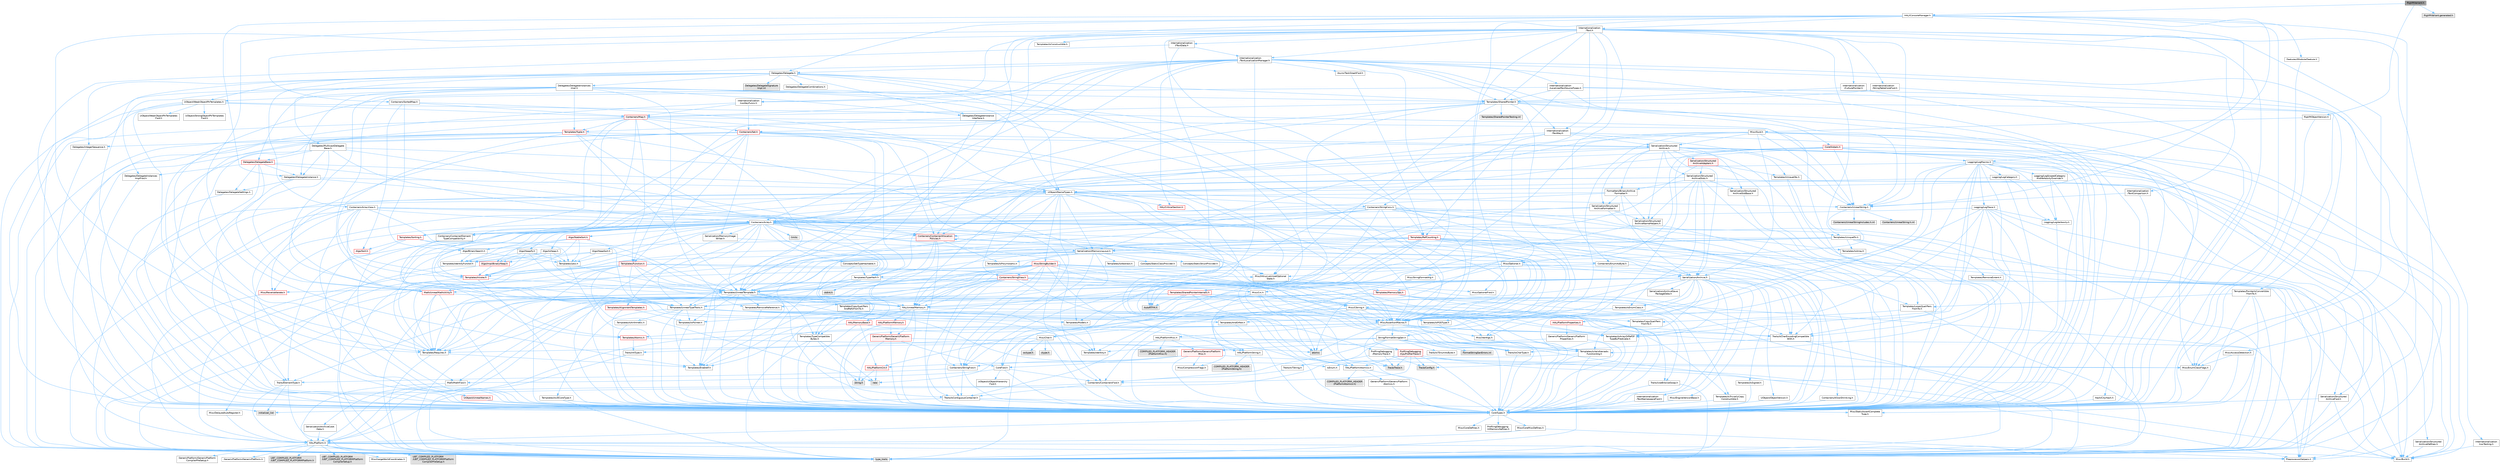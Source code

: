 digraph "RigVMVariant.h"
{
 // INTERACTIVE_SVG=YES
 // LATEX_PDF_SIZE
  bgcolor="transparent";
  edge [fontname=Helvetica,fontsize=10,labelfontname=Helvetica,labelfontsize=10];
  node [fontname=Helvetica,fontsize=10,shape=box,height=0.2,width=0.4];
  Node1 [id="Node000001",label="RigVMVariant.h",height=0.2,width=0.4,color="gray40", fillcolor="grey60", style="filled", fontcolor="black",tooltip=" "];
  Node1 -> Node2 [id="edge1_Node000001_Node000002",color="steelblue1",style="solid",tooltip=" "];
  Node2 [id="Node000002",label="RigVMObjectVersion.h",height=0.2,width=0.4,color="grey40", fillcolor="white", style="filled",URL="$d3/d2f/RigVMObjectVersion_8h.html",tooltip=" "];
  Node2 -> Node3 [id="edge2_Node000002_Node000003",color="steelblue1",style="solid",tooltip=" "];
  Node3 [id="Node000003",label="CoreTypes.h",height=0.2,width=0.4,color="grey40", fillcolor="white", style="filled",URL="$dc/dec/CoreTypes_8h.html",tooltip=" "];
  Node3 -> Node4 [id="edge3_Node000003_Node000004",color="steelblue1",style="solid",tooltip=" "];
  Node4 [id="Node000004",label="HAL/Platform.h",height=0.2,width=0.4,color="grey40", fillcolor="white", style="filled",URL="$d9/dd0/Platform_8h.html",tooltip=" "];
  Node4 -> Node5 [id="edge4_Node000004_Node000005",color="steelblue1",style="solid",tooltip=" "];
  Node5 [id="Node000005",label="Misc/Build.h",height=0.2,width=0.4,color="grey40", fillcolor="white", style="filled",URL="$d3/dbb/Build_8h.html",tooltip=" "];
  Node4 -> Node6 [id="edge5_Node000004_Node000006",color="steelblue1",style="solid",tooltip=" "];
  Node6 [id="Node000006",label="Misc/LargeWorldCoordinates.h",height=0.2,width=0.4,color="grey40", fillcolor="white", style="filled",URL="$d2/dcb/LargeWorldCoordinates_8h.html",tooltip=" "];
  Node4 -> Node7 [id="edge6_Node000004_Node000007",color="steelblue1",style="solid",tooltip=" "];
  Node7 [id="Node000007",label="type_traits",height=0.2,width=0.4,color="grey60", fillcolor="#E0E0E0", style="filled",tooltip=" "];
  Node4 -> Node8 [id="edge7_Node000004_Node000008",color="steelblue1",style="solid",tooltip=" "];
  Node8 [id="Node000008",label="PreprocessorHelpers.h",height=0.2,width=0.4,color="grey40", fillcolor="white", style="filled",URL="$db/ddb/PreprocessorHelpers_8h.html",tooltip=" "];
  Node4 -> Node9 [id="edge8_Node000004_Node000009",color="steelblue1",style="solid",tooltip=" "];
  Node9 [id="Node000009",label="UBT_COMPILED_PLATFORM\l/UBT_COMPILED_PLATFORMPlatform\lCompilerPreSetup.h",height=0.2,width=0.4,color="grey60", fillcolor="#E0E0E0", style="filled",tooltip=" "];
  Node4 -> Node10 [id="edge9_Node000004_Node000010",color="steelblue1",style="solid",tooltip=" "];
  Node10 [id="Node000010",label="GenericPlatform/GenericPlatform\lCompilerPreSetup.h",height=0.2,width=0.4,color="grey40", fillcolor="white", style="filled",URL="$d9/dc8/GenericPlatformCompilerPreSetup_8h.html",tooltip=" "];
  Node4 -> Node11 [id="edge10_Node000004_Node000011",color="steelblue1",style="solid",tooltip=" "];
  Node11 [id="Node000011",label="GenericPlatform/GenericPlatform.h",height=0.2,width=0.4,color="grey40", fillcolor="white", style="filled",URL="$d6/d84/GenericPlatform_8h.html",tooltip=" "];
  Node4 -> Node12 [id="edge11_Node000004_Node000012",color="steelblue1",style="solid",tooltip=" "];
  Node12 [id="Node000012",label="UBT_COMPILED_PLATFORM\l/UBT_COMPILED_PLATFORMPlatform.h",height=0.2,width=0.4,color="grey60", fillcolor="#E0E0E0", style="filled",tooltip=" "];
  Node4 -> Node13 [id="edge12_Node000004_Node000013",color="steelblue1",style="solid",tooltip=" "];
  Node13 [id="Node000013",label="UBT_COMPILED_PLATFORM\l/UBT_COMPILED_PLATFORMPlatform\lCompilerSetup.h",height=0.2,width=0.4,color="grey60", fillcolor="#E0E0E0", style="filled",tooltip=" "];
  Node3 -> Node14 [id="edge13_Node000003_Node000014",color="steelblue1",style="solid",tooltip=" "];
  Node14 [id="Node000014",label="ProfilingDebugging\l/UMemoryDefines.h",height=0.2,width=0.4,color="grey40", fillcolor="white", style="filled",URL="$d2/da2/UMemoryDefines_8h.html",tooltip=" "];
  Node3 -> Node15 [id="edge14_Node000003_Node000015",color="steelblue1",style="solid",tooltip=" "];
  Node15 [id="Node000015",label="Misc/CoreMiscDefines.h",height=0.2,width=0.4,color="grey40", fillcolor="white", style="filled",URL="$da/d38/CoreMiscDefines_8h.html",tooltip=" "];
  Node15 -> Node4 [id="edge15_Node000015_Node000004",color="steelblue1",style="solid",tooltip=" "];
  Node15 -> Node8 [id="edge16_Node000015_Node000008",color="steelblue1",style="solid",tooltip=" "];
  Node3 -> Node16 [id="edge17_Node000003_Node000016",color="steelblue1",style="solid",tooltip=" "];
  Node16 [id="Node000016",label="Misc/CoreDefines.h",height=0.2,width=0.4,color="grey40", fillcolor="white", style="filled",URL="$d3/dd2/CoreDefines_8h.html",tooltip=" "];
  Node2 -> Node17 [id="edge18_Node000002_Node000017",color="steelblue1",style="solid",tooltip=" "];
  Node17 [id="Node000017",label="Misc/Guid.h",height=0.2,width=0.4,color="grey40", fillcolor="white", style="filled",URL="$d6/d2a/Guid_8h.html",tooltip=" "];
  Node17 -> Node18 [id="edge19_Node000017_Node000018",color="steelblue1",style="solid",tooltip=" "];
  Node18 [id="Node000018",label="Containers/StringFwd.h",height=0.2,width=0.4,color="grey40", fillcolor="white", style="filled",URL="$df/d37/StringFwd_8h.html",tooltip=" "];
  Node18 -> Node3 [id="edge20_Node000018_Node000003",color="steelblue1",style="solid",tooltip=" "];
  Node18 -> Node19 [id="edge21_Node000018_Node000019",color="steelblue1",style="solid",tooltip=" "];
  Node19 [id="Node000019",label="Traits/ElementType.h",height=0.2,width=0.4,color="grey40", fillcolor="white", style="filled",URL="$d5/d4f/ElementType_8h.html",tooltip=" "];
  Node19 -> Node4 [id="edge22_Node000019_Node000004",color="steelblue1",style="solid",tooltip=" "];
  Node19 -> Node20 [id="edge23_Node000019_Node000020",color="steelblue1",style="solid",tooltip=" "];
  Node20 [id="Node000020",label="initializer_list",height=0.2,width=0.4,color="grey60", fillcolor="#E0E0E0", style="filled",tooltip=" "];
  Node19 -> Node7 [id="edge24_Node000019_Node000007",color="steelblue1",style="solid",tooltip=" "];
  Node18 -> Node21 [id="edge25_Node000018_Node000021",color="steelblue1",style="solid",tooltip=" "];
  Node21 [id="Node000021",label="Traits/IsContiguousContainer.h",height=0.2,width=0.4,color="grey40", fillcolor="white", style="filled",URL="$d5/d3c/IsContiguousContainer_8h.html",tooltip=" "];
  Node21 -> Node3 [id="edge26_Node000021_Node000003",color="steelblue1",style="solid",tooltip=" "];
  Node21 -> Node22 [id="edge27_Node000021_Node000022",color="steelblue1",style="solid",tooltip=" "];
  Node22 [id="Node000022",label="Misc/StaticAssertComplete\lType.h",height=0.2,width=0.4,color="grey40", fillcolor="white", style="filled",URL="$d5/d4e/StaticAssertCompleteType_8h.html",tooltip=" "];
  Node21 -> Node20 [id="edge28_Node000021_Node000020",color="steelblue1",style="solid",tooltip=" "];
  Node17 -> Node23 [id="edge29_Node000017_Node000023",color="steelblue1",style="solid",tooltip=" "];
  Node23 [id="Node000023",label="Containers/UnrealString.h",height=0.2,width=0.4,color="grey40", fillcolor="white", style="filled",URL="$d5/dba/UnrealString_8h.html",tooltip=" "];
  Node23 -> Node24 [id="edge30_Node000023_Node000024",color="steelblue1",style="solid",tooltip=" "];
  Node24 [id="Node000024",label="Containers/UnrealStringIncludes.h.inl",height=0.2,width=0.4,color="grey60", fillcolor="#E0E0E0", style="filled",tooltip=" "];
  Node23 -> Node25 [id="edge31_Node000023_Node000025",color="steelblue1",style="solid",tooltip=" "];
  Node25 [id="Node000025",label="Containers/UnrealString.h.inl",height=0.2,width=0.4,color="grey60", fillcolor="#E0E0E0", style="filled",tooltip=" "];
  Node23 -> Node26 [id="edge32_Node000023_Node000026",color="steelblue1",style="solid",tooltip=" "];
  Node26 [id="Node000026",label="Misc/StringFormatArg.h",height=0.2,width=0.4,color="grey40", fillcolor="white", style="filled",URL="$d2/d16/StringFormatArg_8h.html",tooltip=" "];
  Node26 -> Node27 [id="edge33_Node000026_Node000027",color="steelblue1",style="solid",tooltip=" "];
  Node27 [id="Node000027",label="Containers/ContainersFwd.h",height=0.2,width=0.4,color="grey40", fillcolor="white", style="filled",URL="$d4/d0a/ContainersFwd_8h.html",tooltip=" "];
  Node27 -> Node4 [id="edge34_Node000027_Node000004",color="steelblue1",style="solid",tooltip=" "];
  Node27 -> Node3 [id="edge35_Node000027_Node000003",color="steelblue1",style="solid",tooltip=" "];
  Node27 -> Node21 [id="edge36_Node000027_Node000021",color="steelblue1",style="solid",tooltip=" "];
  Node17 -> Node3 [id="edge37_Node000017_Node000003",color="steelblue1",style="solid",tooltip=" "];
  Node17 -> Node8 [id="edge38_Node000017_Node000008",color="steelblue1",style="solid",tooltip=" "];
  Node17 -> Node28 [id="edge39_Node000017_Node000028",color="steelblue1",style="solid",tooltip=" "];
  Node28 [id="Node000028",label="Hash/CityHash.h",height=0.2,width=0.4,color="grey40", fillcolor="white", style="filled",URL="$d0/d13/CityHash_8h.html",tooltip=" "];
  Node28 -> Node3 [id="edge40_Node000028_Node000003",color="steelblue1",style="solid",tooltip=" "];
  Node17 -> Node29 [id="edge41_Node000017_Node000029",color="steelblue1",style="solid",tooltip=" "];
  Node29 [id="Node000029",label="Misc/AssertionMacros.h",height=0.2,width=0.4,color="grey40", fillcolor="white", style="filled",URL="$d0/dfa/AssertionMacros_8h.html",tooltip=" "];
  Node29 -> Node3 [id="edge42_Node000029_Node000003",color="steelblue1",style="solid",tooltip=" "];
  Node29 -> Node4 [id="edge43_Node000029_Node000004",color="steelblue1",style="solid",tooltip=" "];
  Node29 -> Node30 [id="edge44_Node000029_Node000030",color="steelblue1",style="solid",tooltip=" "];
  Node30 [id="Node000030",label="HAL/PlatformMisc.h",height=0.2,width=0.4,color="grey40", fillcolor="white", style="filled",URL="$d0/df5/PlatformMisc_8h.html",tooltip=" "];
  Node30 -> Node3 [id="edge45_Node000030_Node000003",color="steelblue1",style="solid",tooltip=" "];
  Node30 -> Node31 [id="edge46_Node000030_Node000031",color="steelblue1",style="solid",tooltip=" "];
  Node31 [id="Node000031",label="GenericPlatform/GenericPlatform\lMisc.h",height=0.2,width=0.4,color="red", fillcolor="#FFF0F0", style="filled",URL="$db/d9a/GenericPlatformMisc_8h.html",tooltip=" "];
  Node31 -> Node18 [id="edge47_Node000031_Node000018",color="steelblue1",style="solid",tooltip=" "];
  Node31 -> Node32 [id="edge48_Node000031_Node000032",color="steelblue1",style="solid",tooltip=" "];
  Node32 [id="Node000032",label="CoreFwd.h",height=0.2,width=0.4,color="grey40", fillcolor="white", style="filled",URL="$d1/d1e/CoreFwd_8h.html",tooltip=" "];
  Node32 -> Node3 [id="edge49_Node000032_Node000003",color="steelblue1",style="solid",tooltip=" "];
  Node32 -> Node27 [id="edge50_Node000032_Node000027",color="steelblue1",style="solid",tooltip=" "];
  Node32 -> Node33 [id="edge51_Node000032_Node000033",color="steelblue1",style="solid",tooltip=" "];
  Node33 [id="Node000033",label="Math/MathFwd.h",height=0.2,width=0.4,color="grey40", fillcolor="white", style="filled",URL="$d2/d10/MathFwd_8h.html",tooltip=" "];
  Node33 -> Node4 [id="edge52_Node000033_Node000004",color="steelblue1",style="solid",tooltip=" "];
  Node32 -> Node34 [id="edge53_Node000032_Node000034",color="steelblue1",style="solid",tooltip=" "];
  Node34 [id="Node000034",label="UObject/UObjectHierarchy\lFwd.h",height=0.2,width=0.4,color="grey40", fillcolor="white", style="filled",URL="$d3/d13/UObjectHierarchyFwd_8h.html",tooltip=" "];
  Node31 -> Node3 [id="edge54_Node000031_Node000003",color="steelblue1",style="solid",tooltip=" "];
  Node31 -> Node36 [id="edge55_Node000031_Node000036",color="steelblue1",style="solid",tooltip=" "];
  Node36 [id="Node000036",label="HAL/PlatformCrt.h",height=0.2,width=0.4,color="red", fillcolor="#FFF0F0", style="filled",URL="$d8/d75/PlatformCrt_8h.html",tooltip=" "];
  Node36 -> Node37 [id="edge56_Node000036_Node000037",color="steelblue1",style="solid",tooltip=" "];
  Node37 [id="Node000037",label="new",height=0.2,width=0.4,color="grey60", fillcolor="#E0E0E0", style="filled",tooltip=" "];
  Node36 -> Node45 [id="edge57_Node000036_Node000045",color="steelblue1",style="solid",tooltip=" "];
  Node45 [id="Node000045",label="string.h",height=0.2,width=0.4,color="grey60", fillcolor="#E0E0E0", style="filled",tooltip=" "];
  Node31 -> Node47 [id="edge58_Node000031_Node000047",color="steelblue1",style="solid",tooltip=" "];
  Node47 [id="Node000047",label="Misc/CompressionFlags.h",height=0.2,width=0.4,color="grey40", fillcolor="white", style="filled",URL="$d9/d76/CompressionFlags_8h.html",tooltip=" "];
  Node31 -> Node48 [id="edge59_Node000031_Node000048",color="steelblue1",style="solid",tooltip=" "];
  Node48 [id="Node000048",label="Misc/EnumClassFlags.h",height=0.2,width=0.4,color="grey40", fillcolor="white", style="filled",URL="$d8/de7/EnumClassFlags_8h.html",tooltip=" "];
  Node30 -> Node51 [id="edge60_Node000030_Node000051",color="steelblue1",style="solid",tooltip=" "];
  Node51 [id="Node000051",label="COMPILED_PLATFORM_HEADER\l(PlatformMisc.h)",height=0.2,width=0.4,color="grey60", fillcolor="#E0E0E0", style="filled",tooltip=" "];
  Node30 -> Node52 [id="edge61_Node000030_Node000052",color="steelblue1",style="solid",tooltip=" "];
  Node52 [id="Node000052",label="ProfilingDebugging\l/CpuProfilerTrace.h",height=0.2,width=0.4,color="red", fillcolor="#FFF0F0", style="filled",URL="$da/dcb/CpuProfilerTrace_8h.html",tooltip=" "];
  Node52 -> Node3 [id="edge62_Node000052_Node000003",color="steelblue1",style="solid",tooltip=" "];
  Node52 -> Node27 [id="edge63_Node000052_Node000027",color="steelblue1",style="solid",tooltip=" "];
  Node52 -> Node53 [id="edge64_Node000052_Node000053",color="steelblue1",style="solid",tooltip=" "];
  Node53 [id="Node000053",label="HAL/PlatformAtomics.h",height=0.2,width=0.4,color="grey40", fillcolor="white", style="filled",URL="$d3/d36/PlatformAtomics_8h.html",tooltip=" "];
  Node53 -> Node3 [id="edge65_Node000053_Node000003",color="steelblue1",style="solid",tooltip=" "];
  Node53 -> Node54 [id="edge66_Node000053_Node000054",color="steelblue1",style="solid",tooltip=" "];
  Node54 [id="Node000054",label="GenericPlatform/GenericPlatform\lAtomics.h",height=0.2,width=0.4,color="grey40", fillcolor="white", style="filled",URL="$da/d72/GenericPlatformAtomics_8h.html",tooltip=" "];
  Node54 -> Node3 [id="edge67_Node000054_Node000003",color="steelblue1",style="solid",tooltip=" "];
  Node53 -> Node55 [id="edge68_Node000053_Node000055",color="steelblue1",style="solid",tooltip=" "];
  Node55 [id="Node000055",label="COMPILED_PLATFORM_HEADER\l(PlatformAtomics.h)",height=0.2,width=0.4,color="grey60", fillcolor="#E0E0E0", style="filled",tooltip=" "];
  Node52 -> Node8 [id="edge69_Node000052_Node000008",color="steelblue1",style="solid",tooltip=" "];
  Node52 -> Node5 [id="edge70_Node000052_Node000005",color="steelblue1",style="solid",tooltip=" "];
  Node52 -> Node56 [id="edge71_Node000052_Node000056",color="steelblue1",style="solid",tooltip=" "];
  Node56 [id="Node000056",label="Trace/Config.h",height=0.2,width=0.4,color="grey60", fillcolor="#E0E0E0", style="filled",tooltip=" "];
  Node52 -> Node59 [id="edge72_Node000052_Node000059",color="steelblue1",style="solid",tooltip=" "];
  Node59 [id="Node000059",label="Trace/Trace.h",height=0.2,width=0.4,color="grey60", fillcolor="#E0E0E0", style="filled",tooltip=" "];
  Node29 -> Node8 [id="edge73_Node000029_Node000008",color="steelblue1",style="solid",tooltip=" "];
  Node29 -> Node60 [id="edge74_Node000029_Node000060",color="steelblue1",style="solid",tooltip=" "];
  Node60 [id="Node000060",label="Templates/EnableIf.h",height=0.2,width=0.4,color="grey40", fillcolor="white", style="filled",URL="$d7/d60/EnableIf_8h.html",tooltip=" "];
  Node60 -> Node3 [id="edge75_Node000060_Node000003",color="steelblue1",style="solid",tooltip=" "];
  Node29 -> Node61 [id="edge76_Node000029_Node000061",color="steelblue1",style="solid",tooltip=" "];
  Node61 [id="Node000061",label="Templates/IsArrayOrRefOf\lTypeByPredicate.h",height=0.2,width=0.4,color="grey40", fillcolor="white", style="filled",URL="$d6/da1/IsArrayOrRefOfTypeByPredicate_8h.html",tooltip=" "];
  Node61 -> Node3 [id="edge77_Node000061_Node000003",color="steelblue1",style="solid",tooltip=" "];
  Node29 -> Node62 [id="edge78_Node000029_Node000062",color="steelblue1",style="solid",tooltip=" "];
  Node62 [id="Node000062",label="Templates/IsValidVariadic\lFunctionArg.h",height=0.2,width=0.4,color="grey40", fillcolor="white", style="filled",URL="$d0/dc8/IsValidVariadicFunctionArg_8h.html",tooltip=" "];
  Node62 -> Node3 [id="edge79_Node000062_Node000003",color="steelblue1",style="solid",tooltip=" "];
  Node62 -> Node63 [id="edge80_Node000062_Node000063",color="steelblue1",style="solid",tooltip=" "];
  Node63 [id="Node000063",label="IsEnum.h",height=0.2,width=0.4,color="grey40", fillcolor="white", style="filled",URL="$d4/de5/IsEnum_8h.html",tooltip=" "];
  Node62 -> Node7 [id="edge81_Node000062_Node000007",color="steelblue1",style="solid",tooltip=" "];
  Node29 -> Node64 [id="edge82_Node000029_Node000064",color="steelblue1",style="solid",tooltip=" "];
  Node64 [id="Node000064",label="Traits/IsCharEncodingCompatible\lWith.h",height=0.2,width=0.4,color="grey40", fillcolor="white", style="filled",URL="$df/dd1/IsCharEncodingCompatibleWith_8h.html",tooltip=" "];
  Node64 -> Node7 [id="edge83_Node000064_Node000007",color="steelblue1",style="solid",tooltip=" "];
  Node64 -> Node65 [id="edge84_Node000064_Node000065",color="steelblue1",style="solid",tooltip=" "];
  Node65 [id="Node000065",label="Traits/IsCharType.h",height=0.2,width=0.4,color="grey40", fillcolor="white", style="filled",URL="$db/d51/IsCharType_8h.html",tooltip=" "];
  Node65 -> Node3 [id="edge85_Node000065_Node000003",color="steelblue1",style="solid",tooltip=" "];
  Node29 -> Node66 [id="edge86_Node000029_Node000066",color="steelblue1",style="solid",tooltip=" "];
  Node66 [id="Node000066",label="Misc/VarArgs.h",height=0.2,width=0.4,color="grey40", fillcolor="white", style="filled",URL="$d5/d6f/VarArgs_8h.html",tooltip=" "];
  Node66 -> Node3 [id="edge87_Node000066_Node000003",color="steelblue1",style="solid",tooltip=" "];
  Node29 -> Node67 [id="edge88_Node000029_Node000067",color="steelblue1",style="solid",tooltip=" "];
  Node67 [id="Node000067",label="String/FormatStringSan.h",height=0.2,width=0.4,color="grey40", fillcolor="white", style="filled",URL="$d3/d8b/FormatStringSan_8h.html",tooltip=" "];
  Node67 -> Node7 [id="edge89_Node000067_Node000007",color="steelblue1",style="solid",tooltip=" "];
  Node67 -> Node3 [id="edge90_Node000067_Node000003",color="steelblue1",style="solid",tooltip=" "];
  Node67 -> Node68 [id="edge91_Node000067_Node000068",color="steelblue1",style="solid",tooltip=" "];
  Node68 [id="Node000068",label="Templates/Requires.h",height=0.2,width=0.4,color="grey40", fillcolor="white", style="filled",URL="$dc/d96/Requires_8h.html",tooltip=" "];
  Node68 -> Node60 [id="edge92_Node000068_Node000060",color="steelblue1",style="solid",tooltip=" "];
  Node68 -> Node7 [id="edge93_Node000068_Node000007",color="steelblue1",style="solid",tooltip=" "];
  Node67 -> Node69 [id="edge94_Node000067_Node000069",color="steelblue1",style="solid",tooltip=" "];
  Node69 [id="Node000069",label="Templates/Identity.h",height=0.2,width=0.4,color="grey40", fillcolor="white", style="filled",URL="$d0/dd5/Identity_8h.html",tooltip=" "];
  Node67 -> Node62 [id="edge95_Node000067_Node000062",color="steelblue1",style="solid",tooltip=" "];
  Node67 -> Node65 [id="edge96_Node000067_Node000065",color="steelblue1",style="solid",tooltip=" "];
  Node67 -> Node70 [id="edge97_Node000067_Node000070",color="steelblue1",style="solid",tooltip=" "];
  Node70 [id="Node000070",label="Traits/IsTEnumAsByte.h",height=0.2,width=0.4,color="grey40", fillcolor="white", style="filled",URL="$d1/de6/IsTEnumAsByte_8h.html",tooltip=" "];
  Node67 -> Node71 [id="edge98_Node000067_Node000071",color="steelblue1",style="solid",tooltip=" "];
  Node71 [id="Node000071",label="Traits/IsTString.h",height=0.2,width=0.4,color="grey40", fillcolor="white", style="filled",URL="$d0/df8/IsTString_8h.html",tooltip=" "];
  Node71 -> Node27 [id="edge99_Node000071_Node000027",color="steelblue1",style="solid",tooltip=" "];
  Node67 -> Node27 [id="edge100_Node000067_Node000027",color="steelblue1",style="solid",tooltip=" "];
  Node67 -> Node72 [id="edge101_Node000067_Node000072",color="steelblue1",style="solid",tooltip=" "];
  Node72 [id="Node000072",label="FormatStringSanErrors.inl",height=0.2,width=0.4,color="grey60", fillcolor="#E0E0E0", style="filled",tooltip=" "];
  Node29 -> Node73 [id="edge102_Node000029_Node000073",color="steelblue1",style="solid",tooltip=" "];
  Node73 [id="Node000073",label="atomic",height=0.2,width=0.4,color="grey60", fillcolor="#E0E0E0", style="filled",tooltip=" "];
  Node17 -> Node74 [id="edge103_Node000017_Node000074",color="steelblue1",style="solid",tooltip=" "];
  Node74 [id="Node000074",label="Misc/Crc.h",height=0.2,width=0.4,color="grey40", fillcolor="white", style="filled",URL="$d4/dd2/Crc_8h.html",tooltip=" "];
  Node74 -> Node3 [id="edge104_Node000074_Node000003",color="steelblue1",style="solid",tooltip=" "];
  Node74 -> Node75 [id="edge105_Node000074_Node000075",color="steelblue1",style="solid",tooltip=" "];
  Node75 [id="Node000075",label="HAL/PlatformString.h",height=0.2,width=0.4,color="grey40", fillcolor="white", style="filled",URL="$db/db5/PlatformString_8h.html",tooltip=" "];
  Node75 -> Node3 [id="edge106_Node000075_Node000003",color="steelblue1",style="solid",tooltip=" "];
  Node75 -> Node76 [id="edge107_Node000075_Node000076",color="steelblue1",style="solid",tooltip=" "];
  Node76 [id="Node000076",label="COMPILED_PLATFORM_HEADER\l(PlatformString.h)",height=0.2,width=0.4,color="grey60", fillcolor="#E0E0E0", style="filled",tooltip=" "];
  Node74 -> Node29 [id="edge108_Node000074_Node000029",color="steelblue1",style="solid",tooltip=" "];
  Node74 -> Node77 [id="edge109_Node000074_Node000077",color="steelblue1",style="solid",tooltip=" "];
  Node77 [id="Node000077",label="Misc/CString.h",height=0.2,width=0.4,color="grey40", fillcolor="white", style="filled",URL="$d2/d49/CString_8h.html",tooltip=" "];
  Node77 -> Node3 [id="edge110_Node000077_Node000003",color="steelblue1",style="solid",tooltip=" "];
  Node77 -> Node36 [id="edge111_Node000077_Node000036",color="steelblue1",style="solid",tooltip=" "];
  Node77 -> Node75 [id="edge112_Node000077_Node000075",color="steelblue1",style="solid",tooltip=" "];
  Node77 -> Node29 [id="edge113_Node000077_Node000029",color="steelblue1",style="solid",tooltip=" "];
  Node77 -> Node78 [id="edge114_Node000077_Node000078",color="steelblue1",style="solid",tooltip=" "];
  Node78 [id="Node000078",label="Misc/Char.h",height=0.2,width=0.4,color="grey40", fillcolor="white", style="filled",URL="$d0/d58/Char_8h.html",tooltip=" "];
  Node78 -> Node3 [id="edge115_Node000078_Node000003",color="steelblue1",style="solid",tooltip=" "];
  Node78 -> Node79 [id="edge116_Node000078_Node000079",color="steelblue1",style="solid",tooltip=" "];
  Node79 [id="Node000079",label="Traits/IntType.h",height=0.2,width=0.4,color="grey40", fillcolor="white", style="filled",URL="$d7/deb/IntType_8h.html",tooltip=" "];
  Node79 -> Node4 [id="edge117_Node000079_Node000004",color="steelblue1",style="solid",tooltip=" "];
  Node78 -> Node80 [id="edge118_Node000078_Node000080",color="steelblue1",style="solid",tooltip=" "];
  Node80 [id="Node000080",label="ctype.h",height=0.2,width=0.4,color="grey60", fillcolor="#E0E0E0", style="filled",tooltip=" "];
  Node78 -> Node81 [id="edge119_Node000078_Node000081",color="steelblue1",style="solid",tooltip=" "];
  Node81 [id="Node000081",label="wctype.h",height=0.2,width=0.4,color="grey60", fillcolor="#E0E0E0", style="filled",tooltip=" "];
  Node78 -> Node7 [id="edge120_Node000078_Node000007",color="steelblue1",style="solid",tooltip=" "];
  Node77 -> Node66 [id="edge121_Node000077_Node000066",color="steelblue1",style="solid",tooltip=" "];
  Node77 -> Node61 [id="edge122_Node000077_Node000061",color="steelblue1",style="solid",tooltip=" "];
  Node77 -> Node62 [id="edge123_Node000077_Node000062",color="steelblue1",style="solid",tooltip=" "];
  Node77 -> Node64 [id="edge124_Node000077_Node000064",color="steelblue1",style="solid",tooltip=" "];
  Node74 -> Node78 [id="edge125_Node000074_Node000078",color="steelblue1",style="solid",tooltip=" "];
  Node74 -> Node82 [id="edge126_Node000074_Node000082",color="steelblue1",style="solid",tooltip=" "];
  Node82 [id="Node000082",label="Templates/UnrealTypeTraits.h",height=0.2,width=0.4,color="grey40", fillcolor="white", style="filled",URL="$d2/d2d/UnrealTypeTraits_8h.html",tooltip=" "];
  Node82 -> Node3 [id="edge127_Node000082_Node000003",color="steelblue1",style="solid",tooltip=" "];
  Node82 -> Node83 [id="edge128_Node000082_Node000083",color="steelblue1",style="solid",tooltip=" "];
  Node83 [id="Node000083",label="Templates/IsPointer.h",height=0.2,width=0.4,color="grey40", fillcolor="white", style="filled",URL="$d7/d05/IsPointer_8h.html",tooltip=" "];
  Node83 -> Node3 [id="edge129_Node000083_Node000003",color="steelblue1",style="solid",tooltip=" "];
  Node82 -> Node29 [id="edge130_Node000082_Node000029",color="steelblue1",style="solid",tooltip=" "];
  Node82 -> Node84 [id="edge131_Node000082_Node000084",color="steelblue1",style="solid",tooltip=" "];
  Node84 [id="Node000084",label="Templates/AndOrNot.h",height=0.2,width=0.4,color="grey40", fillcolor="white", style="filled",URL="$db/d0a/AndOrNot_8h.html",tooltip=" "];
  Node84 -> Node3 [id="edge132_Node000084_Node000003",color="steelblue1",style="solid",tooltip=" "];
  Node82 -> Node60 [id="edge133_Node000082_Node000060",color="steelblue1",style="solid",tooltip=" "];
  Node82 -> Node85 [id="edge134_Node000082_Node000085",color="steelblue1",style="solid",tooltip=" "];
  Node85 [id="Node000085",label="Templates/IsArithmetic.h",height=0.2,width=0.4,color="grey40", fillcolor="white", style="filled",URL="$d2/d5d/IsArithmetic_8h.html",tooltip=" "];
  Node85 -> Node3 [id="edge135_Node000085_Node000003",color="steelblue1",style="solid",tooltip=" "];
  Node82 -> Node63 [id="edge136_Node000082_Node000063",color="steelblue1",style="solid",tooltip=" "];
  Node82 -> Node86 [id="edge137_Node000082_Node000086",color="steelblue1",style="solid",tooltip=" "];
  Node86 [id="Node000086",label="Templates/Models.h",height=0.2,width=0.4,color="grey40", fillcolor="white", style="filled",URL="$d3/d0c/Models_8h.html",tooltip=" "];
  Node86 -> Node69 [id="edge138_Node000086_Node000069",color="steelblue1",style="solid",tooltip=" "];
  Node82 -> Node87 [id="edge139_Node000082_Node000087",color="steelblue1",style="solid",tooltip=" "];
  Node87 [id="Node000087",label="Templates/IsPODType.h",height=0.2,width=0.4,color="grey40", fillcolor="white", style="filled",URL="$d7/db1/IsPODType_8h.html",tooltip=" "];
  Node87 -> Node3 [id="edge140_Node000087_Node000003",color="steelblue1",style="solid",tooltip=" "];
  Node82 -> Node88 [id="edge141_Node000082_Node000088",color="steelblue1",style="solid",tooltip=" "];
  Node88 [id="Node000088",label="Templates/IsUECoreType.h",height=0.2,width=0.4,color="grey40", fillcolor="white", style="filled",URL="$d1/db8/IsUECoreType_8h.html",tooltip=" "];
  Node88 -> Node3 [id="edge142_Node000088_Node000003",color="steelblue1",style="solid",tooltip=" "];
  Node88 -> Node7 [id="edge143_Node000088_Node000007",color="steelblue1",style="solid",tooltip=" "];
  Node82 -> Node89 [id="edge144_Node000082_Node000089",color="steelblue1",style="solid",tooltip=" "];
  Node89 [id="Node000089",label="Templates/IsTriviallyCopy\lConstructible.h",height=0.2,width=0.4,color="grey40", fillcolor="white", style="filled",URL="$d3/d78/IsTriviallyCopyConstructible_8h.html",tooltip=" "];
  Node89 -> Node3 [id="edge145_Node000089_Node000003",color="steelblue1",style="solid",tooltip=" "];
  Node89 -> Node7 [id="edge146_Node000089_Node000007",color="steelblue1",style="solid",tooltip=" "];
  Node74 -> Node65 [id="edge147_Node000074_Node000065",color="steelblue1",style="solid",tooltip=" "];
  Node17 -> Node90 [id="edge148_Node000017_Node000090",color="steelblue1",style="solid",tooltip=" "];
  Node90 [id="Node000090",label="Serialization/Archive.h",height=0.2,width=0.4,color="grey40", fillcolor="white", style="filled",URL="$d7/d3b/Archive_8h.html",tooltip=" "];
  Node90 -> Node32 [id="edge149_Node000090_Node000032",color="steelblue1",style="solid",tooltip=" "];
  Node90 -> Node3 [id="edge150_Node000090_Node000003",color="steelblue1",style="solid",tooltip=" "];
  Node90 -> Node91 [id="edge151_Node000090_Node000091",color="steelblue1",style="solid",tooltip=" "];
  Node91 [id="Node000091",label="HAL/PlatformProperties.h",height=0.2,width=0.4,color="red", fillcolor="#FFF0F0", style="filled",URL="$d9/db0/PlatformProperties_8h.html",tooltip=" "];
  Node91 -> Node3 [id="edge152_Node000091_Node000003",color="steelblue1",style="solid",tooltip=" "];
  Node91 -> Node92 [id="edge153_Node000091_Node000092",color="steelblue1",style="solid",tooltip=" "];
  Node92 [id="Node000092",label="GenericPlatform/GenericPlatform\lProperties.h",height=0.2,width=0.4,color="grey40", fillcolor="white", style="filled",URL="$d2/dcd/GenericPlatformProperties_8h.html",tooltip=" "];
  Node92 -> Node3 [id="edge154_Node000092_Node000003",color="steelblue1",style="solid",tooltip=" "];
  Node92 -> Node31 [id="edge155_Node000092_Node000031",color="steelblue1",style="solid",tooltip=" "];
  Node90 -> Node94 [id="edge156_Node000090_Node000094",color="steelblue1",style="solid",tooltip=" "];
  Node94 [id="Node000094",label="Internationalization\l/TextNamespaceFwd.h",height=0.2,width=0.4,color="grey40", fillcolor="white", style="filled",URL="$d8/d97/TextNamespaceFwd_8h.html",tooltip=" "];
  Node94 -> Node3 [id="edge157_Node000094_Node000003",color="steelblue1",style="solid",tooltip=" "];
  Node90 -> Node33 [id="edge158_Node000090_Node000033",color="steelblue1",style="solid",tooltip=" "];
  Node90 -> Node29 [id="edge159_Node000090_Node000029",color="steelblue1",style="solid",tooltip=" "];
  Node90 -> Node5 [id="edge160_Node000090_Node000005",color="steelblue1",style="solid",tooltip=" "];
  Node90 -> Node47 [id="edge161_Node000090_Node000047",color="steelblue1",style="solid",tooltip=" "];
  Node90 -> Node95 [id="edge162_Node000090_Node000095",color="steelblue1",style="solid",tooltip=" "];
  Node95 [id="Node000095",label="Misc/EngineVersionBase.h",height=0.2,width=0.4,color="grey40", fillcolor="white", style="filled",URL="$d5/d2b/EngineVersionBase_8h.html",tooltip=" "];
  Node95 -> Node3 [id="edge163_Node000095_Node000003",color="steelblue1",style="solid",tooltip=" "];
  Node90 -> Node66 [id="edge164_Node000090_Node000066",color="steelblue1",style="solid",tooltip=" "];
  Node90 -> Node96 [id="edge165_Node000090_Node000096",color="steelblue1",style="solid",tooltip=" "];
  Node96 [id="Node000096",label="Serialization/ArchiveCook\lData.h",height=0.2,width=0.4,color="grey40", fillcolor="white", style="filled",URL="$dc/db6/ArchiveCookData_8h.html",tooltip=" "];
  Node96 -> Node4 [id="edge166_Node000096_Node000004",color="steelblue1",style="solid",tooltip=" "];
  Node90 -> Node97 [id="edge167_Node000090_Node000097",color="steelblue1",style="solid",tooltip=" "];
  Node97 [id="Node000097",label="Serialization/ArchiveSave\lPackageData.h",height=0.2,width=0.4,color="grey40", fillcolor="white", style="filled",URL="$d1/d37/ArchiveSavePackageData_8h.html",tooltip=" "];
  Node90 -> Node60 [id="edge168_Node000090_Node000060",color="steelblue1",style="solid",tooltip=" "];
  Node90 -> Node61 [id="edge169_Node000090_Node000061",color="steelblue1",style="solid",tooltip=" "];
  Node90 -> Node98 [id="edge170_Node000090_Node000098",color="steelblue1",style="solid",tooltip=" "];
  Node98 [id="Node000098",label="Templates/IsEnumClass.h",height=0.2,width=0.4,color="grey40", fillcolor="white", style="filled",URL="$d7/d15/IsEnumClass_8h.html",tooltip=" "];
  Node98 -> Node3 [id="edge171_Node000098_Node000003",color="steelblue1",style="solid",tooltip=" "];
  Node98 -> Node84 [id="edge172_Node000098_Node000084",color="steelblue1",style="solid",tooltip=" "];
  Node90 -> Node99 [id="edge173_Node000090_Node000099",color="steelblue1",style="solid",tooltip=" "];
  Node99 [id="Node000099",label="Templates/IsSigned.h",height=0.2,width=0.4,color="grey40", fillcolor="white", style="filled",URL="$d8/dd8/IsSigned_8h.html",tooltip=" "];
  Node99 -> Node3 [id="edge174_Node000099_Node000003",color="steelblue1",style="solid",tooltip=" "];
  Node90 -> Node62 [id="edge175_Node000090_Node000062",color="steelblue1",style="solid",tooltip=" "];
  Node90 -> Node100 [id="edge176_Node000090_Node000100",color="steelblue1",style="solid",tooltip=" "];
  Node100 [id="Node000100",label="Templates/UnrealTemplate.h",height=0.2,width=0.4,color="grey40", fillcolor="white", style="filled",URL="$d4/d24/UnrealTemplate_8h.html",tooltip=" "];
  Node100 -> Node3 [id="edge177_Node000100_Node000003",color="steelblue1",style="solid",tooltip=" "];
  Node100 -> Node83 [id="edge178_Node000100_Node000083",color="steelblue1",style="solid",tooltip=" "];
  Node100 -> Node101 [id="edge179_Node000100_Node000101",color="steelblue1",style="solid",tooltip=" "];
  Node101 [id="Node000101",label="HAL/UnrealMemory.h",height=0.2,width=0.4,color="grey40", fillcolor="white", style="filled",URL="$d9/d96/UnrealMemory_8h.html",tooltip=" "];
  Node101 -> Node3 [id="edge180_Node000101_Node000003",color="steelblue1",style="solid",tooltip=" "];
  Node101 -> Node102 [id="edge181_Node000101_Node000102",color="steelblue1",style="solid",tooltip=" "];
  Node102 [id="Node000102",label="GenericPlatform/GenericPlatform\lMemory.h",height=0.2,width=0.4,color="red", fillcolor="#FFF0F0", style="filled",URL="$dd/d22/GenericPlatformMemory_8h.html",tooltip=" "];
  Node102 -> Node32 [id="edge182_Node000102_Node000032",color="steelblue1",style="solid",tooltip=" "];
  Node102 -> Node3 [id="edge183_Node000102_Node000003",color="steelblue1",style="solid",tooltip=" "];
  Node102 -> Node75 [id="edge184_Node000102_Node000075",color="steelblue1",style="solid",tooltip=" "];
  Node102 -> Node45 [id="edge185_Node000102_Node000045",color="steelblue1",style="solid",tooltip=" "];
  Node101 -> Node103 [id="edge186_Node000101_Node000103",color="steelblue1",style="solid",tooltip=" "];
  Node103 [id="Node000103",label="HAL/MemoryBase.h",height=0.2,width=0.4,color="red", fillcolor="#FFF0F0", style="filled",URL="$d6/d9f/MemoryBase_8h.html",tooltip=" "];
  Node103 -> Node3 [id="edge187_Node000103_Node000003",color="steelblue1",style="solid",tooltip=" "];
  Node103 -> Node53 [id="edge188_Node000103_Node000053",color="steelblue1",style="solid",tooltip=" "];
  Node103 -> Node36 [id="edge189_Node000103_Node000036",color="steelblue1",style="solid",tooltip=" "];
  Node103 -> Node107 [id="edge190_Node000103_Node000107",color="steelblue1",style="solid",tooltip=" "];
  Node107 [id="Node000107",label="Templates/Atomic.h",height=0.2,width=0.4,color="red", fillcolor="#FFF0F0", style="filled",URL="$d3/d91/Atomic_8h.html",tooltip=" "];
  Node107 -> Node79 [id="edge191_Node000107_Node000079",color="steelblue1",style="solid",tooltip=" "];
  Node107 -> Node73 [id="edge192_Node000107_Node000073",color="steelblue1",style="solid",tooltip=" "];
  Node101 -> Node113 [id="edge193_Node000101_Node000113",color="steelblue1",style="solid",tooltip=" "];
  Node113 [id="Node000113",label="HAL/PlatformMemory.h",height=0.2,width=0.4,color="red", fillcolor="#FFF0F0", style="filled",URL="$de/d68/PlatformMemory_8h.html",tooltip=" "];
  Node113 -> Node3 [id="edge194_Node000113_Node000003",color="steelblue1",style="solid",tooltip=" "];
  Node113 -> Node102 [id="edge195_Node000113_Node000102",color="steelblue1",style="solid",tooltip=" "];
  Node101 -> Node115 [id="edge196_Node000101_Node000115",color="steelblue1",style="solid",tooltip=" "];
  Node115 [id="Node000115",label="ProfilingDebugging\l/MemoryTrace.h",height=0.2,width=0.4,color="grey40", fillcolor="white", style="filled",URL="$da/dd7/MemoryTrace_8h.html",tooltip=" "];
  Node115 -> Node4 [id="edge197_Node000115_Node000004",color="steelblue1",style="solid",tooltip=" "];
  Node115 -> Node48 [id="edge198_Node000115_Node000048",color="steelblue1",style="solid",tooltip=" "];
  Node115 -> Node56 [id="edge199_Node000115_Node000056",color="steelblue1",style="solid",tooltip=" "];
  Node115 -> Node59 [id="edge200_Node000115_Node000059",color="steelblue1",style="solid",tooltip=" "];
  Node101 -> Node83 [id="edge201_Node000101_Node000083",color="steelblue1",style="solid",tooltip=" "];
  Node100 -> Node116 [id="edge202_Node000100_Node000116",color="steelblue1",style="solid",tooltip=" "];
  Node116 [id="Node000116",label="Templates/CopyQualifiers\lAndRefsFromTo.h",height=0.2,width=0.4,color="grey40", fillcolor="white", style="filled",URL="$d3/db3/CopyQualifiersAndRefsFromTo_8h.html",tooltip=" "];
  Node116 -> Node117 [id="edge203_Node000116_Node000117",color="steelblue1",style="solid",tooltip=" "];
  Node117 [id="Node000117",label="Templates/CopyQualifiers\lFromTo.h",height=0.2,width=0.4,color="grey40", fillcolor="white", style="filled",URL="$d5/db4/CopyQualifiersFromTo_8h.html",tooltip=" "];
  Node100 -> Node82 [id="edge204_Node000100_Node000082",color="steelblue1",style="solid",tooltip=" "];
  Node100 -> Node118 [id="edge205_Node000100_Node000118",color="steelblue1",style="solid",tooltip=" "];
  Node118 [id="Node000118",label="Templates/RemoveReference.h",height=0.2,width=0.4,color="grey40", fillcolor="white", style="filled",URL="$da/dbe/RemoveReference_8h.html",tooltip=" "];
  Node118 -> Node3 [id="edge206_Node000118_Node000003",color="steelblue1",style="solid",tooltip=" "];
  Node100 -> Node68 [id="edge207_Node000100_Node000068",color="steelblue1",style="solid",tooltip=" "];
  Node100 -> Node119 [id="edge208_Node000100_Node000119",color="steelblue1",style="solid",tooltip=" "];
  Node119 [id="Node000119",label="Templates/TypeCompatible\lBytes.h",height=0.2,width=0.4,color="grey40", fillcolor="white", style="filled",URL="$df/d0a/TypeCompatibleBytes_8h.html",tooltip=" "];
  Node119 -> Node3 [id="edge209_Node000119_Node000003",color="steelblue1",style="solid",tooltip=" "];
  Node119 -> Node45 [id="edge210_Node000119_Node000045",color="steelblue1",style="solid",tooltip=" "];
  Node119 -> Node37 [id="edge211_Node000119_Node000037",color="steelblue1",style="solid",tooltip=" "];
  Node119 -> Node7 [id="edge212_Node000119_Node000007",color="steelblue1",style="solid",tooltip=" "];
  Node100 -> Node69 [id="edge213_Node000100_Node000069",color="steelblue1",style="solid",tooltip=" "];
  Node100 -> Node21 [id="edge214_Node000100_Node000021",color="steelblue1",style="solid",tooltip=" "];
  Node100 -> Node120 [id="edge215_Node000100_Node000120",color="steelblue1",style="solid",tooltip=" "];
  Node120 [id="Node000120",label="Traits/UseBitwiseSwap.h",height=0.2,width=0.4,color="grey40", fillcolor="white", style="filled",URL="$db/df3/UseBitwiseSwap_8h.html",tooltip=" "];
  Node120 -> Node3 [id="edge216_Node000120_Node000003",color="steelblue1",style="solid",tooltip=" "];
  Node120 -> Node7 [id="edge217_Node000120_Node000007",color="steelblue1",style="solid",tooltip=" "];
  Node100 -> Node7 [id="edge218_Node000100_Node000007",color="steelblue1",style="solid",tooltip=" "];
  Node90 -> Node64 [id="edge219_Node000090_Node000064",color="steelblue1",style="solid",tooltip=" "];
  Node90 -> Node121 [id="edge220_Node000090_Node000121",color="steelblue1",style="solid",tooltip=" "];
  Node121 [id="Node000121",label="UObject/ObjectVersion.h",height=0.2,width=0.4,color="grey40", fillcolor="white", style="filled",URL="$da/d63/ObjectVersion_8h.html",tooltip=" "];
  Node121 -> Node3 [id="edge221_Node000121_Node000003",color="steelblue1",style="solid",tooltip=" "];
  Node17 -> Node122 [id="edge222_Node000017_Node000122",color="steelblue1",style="solid",tooltip=" "];
  Node122 [id="Node000122",label="Serialization/MemoryLayout.h",height=0.2,width=0.4,color="grey40", fillcolor="white", style="filled",URL="$d7/d66/MemoryLayout_8h.html",tooltip=" "];
  Node122 -> Node123 [id="edge223_Node000122_Node000123",color="steelblue1",style="solid",tooltip=" "];
  Node123 [id="Node000123",label="Concepts/StaticClassProvider.h",height=0.2,width=0.4,color="grey40", fillcolor="white", style="filled",URL="$dd/d83/StaticClassProvider_8h.html",tooltip=" "];
  Node122 -> Node124 [id="edge224_Node000122_Node000124",color="steelblue1",style="solid",tooltip=" "];
  Node124 [id="Node000124",label="Concepts/StaticStructProvider.h",height=0.2,width=0.4,color="grey40", fillcolor="white", style="filled",URL="$d5/d77/StaticStructProvider_8h.html",tooltip=" "];
  Node122 -> Node125 [id="edge225_Node000122_Node000125",color="steelblue1",style="solid",tooltip=" "];
  Node125 [id="Node000125",label="Containers/EnumAsByte.h",height=0.2,width=0.4,color="grey40", fillcolor="white", style="filled",URL="$d6/d9a/EnumAsByte_8h.html",tooltip=" "];
  Node125 -> Node3 [id="edge226_Node000125_Node000003",color="steelblue1",style="solid",tooltip=" "];
  Node125 -> Node87 [id="edge227_Node000125_Node000087",color="steelblue1",style="solid",tooltip=" "];
  Node125 -> Node126 [id="edge228_Node000125_Node000126",color="steelblue1",style="solid",tooltip=" "];
  Node126 [id="Node000126",label="Templates/TypeHash.h",height=0.2,width=0.4,color="grey40", fillcolor="white", style="filled",URL="$d1/d62/TypeHash_8h.html",tooltip=" "];
  Node126 -> Node3 [id="edge229_Node000126_Node000003",color="steelblue1",style="solid",tooltip=" "];
  Node126 -> Node68 [id="edge230_Node000126_Node000068",color="steelblue1",style="solid",tooltip=" "];
  Node126 -> Node74 [id="edge231_Node000126_Node000074",color="steelblue1",style="solid",tooltip=" "];
  Node126 -> Node127 [id="edge232_Node000126_Node000127",color="steelblue1",style="solid",tooltip=" "];
  Node127 [id="Node000127",label="stdint.h",height=0.2,width=0.4,color="grey60", fillcolor="#E0E0E0", style="filled",tooltip=" "];
  Node126 -> Node7 [id="edge233_Node000126_Node000007",color="steelblue1",style="solid",tooltip=" "];
  Node122 -> Node18 [id="edge234_Node000122_Node000018",color="steelblue1",style="solid",tooltip=" "];
  Node122 -> Node101 [id="edge235_Node000122_Node000101",color="steelblue1",style="solid",tooltip=" "];
  Node122 -> Node128 [id="edge236_Node000122_Node000128",color="steelblue1",style="solid",tooltip=" "];
  Node128 [id="Node000128",label="Misc/DelayedAutoRegister.h",height=0.2,width=0.4,color="grey40", fillcolor="white", style="filled",URL="$d1/dda/DelayedAutoRegister_8h.html",tooltip=" "];
  Node128 -> Node4 [id="edge237_Node000128_Node000004",color="steelblue1",style="solid",tooltip=" "];
  Node122 -> Node60 [id="edge238_Node000122_Node000060",color="steelblue1",style="solid",tooltip=" "];
  Node122 -> Node129 [id="edge239_Node000122_Node000129",color="steelblue1",style="solid",tooltip=" "];
  Node129 [id="Node000129",label="Templates/IsAbstract.h",height=0.2,width=0.4,color="grey40", fillcolor="white", style="filled",URL="$d8/db7/IsAbstract_8h.html",tooltip=" "];
  Node122 -> Node130 [id="edge240_Node000122_Node000130",color="steelblue1",style="solid",tooltip=" "];
  Node130 [id="Node000130",label="Templates/IsPolymorphic.h",height=0.2,width=0.4,color="grey40", fillcolor="white", style="filled",URL="$dc/d20/IsPolymorphic_8h.html",tooltip=" "];
  Node122 -> Node86 [id="edge241_Node000122_Node000086",color="steelblue1",style="solid",tooltip=" "];
  Node122 -> Node100 [id="edge242_Node000122_Node000100",color="steelblue1",style="solid",tooltip=" "];
  Node17 -> Node131 [id="edge243_Node000017_Node000131",color="steelblue1",style="solid",tooltip=" "];
  Node131 [id="Node000131",label="Serialization/Structured\lArchive.h",height=0.2,width=0.4,color="grey40", fillcolor="white", style="filled",URL="$d9/d1e/StructuredArchive_8h.html",tooltip=" "];
  Node131 -> Node132 [id="edge244_Node000131_Node000132",color="steelblue1",style="solid",tooltip=" "];
  Node132 [id="Node000132",label="Containers/Array.h",height=0.2,width=0.4,color="grey40", fillcolor="white", style="filled",URL="$df/dd0/Array_8h.html",tooltip=" "];
  Node132 -> Node3 [id="edge245_Node000132_Node000003",color="steelblue1",style="solid",tooltip=" "];
  Node132 -> Node29 [id="edge246_Node000132_Node000029",color="steelblue1",style="solid",tooltip=" "];
  Node132 -> Node133 [id="edge247_Node000132_Node000133",color="steelblue1",style="solid",tooltip=" "];
  Node133 [id="Node000133",label="Misc/IntrusiveUnsetOptional\lState.h",height=0.2,width=0.4,color="grey40", fillcolor="white", style="filled",URL="$d2/d0a/IntrusiveUnsetOptionalState_8h.html",tooltip=" "];
  Node133 -> Node134 [id="edge248_Node000133_Node000134",color="steelblue1",style="solid",tooltip=" "];
  Node134 [id="Node000134",label="Misc/OptionalFwd.h",height=0.2,width=0.4,color="grey40", fillcolor="white", style="filled",URL="$dc/d50/OptionalFwd_8h.html",tooltip=" "];
  Node132 -> Node135 [id="edge249_Node000132_Node000135",color="steelblue1",style="solid",tooltip=" "];
  Node135 [id="Node000135",label="Misc/ReverseIterate.h",height=0.2,width=0.4,color="red", fillcolor="#FFF0F0", style="filled",URL="$db/de3/ReverseIterate_8h.html",tooltip=" "];
  Node135 -> Node4 [id="edge250_Node000135_Node000004",color="steelblue1",style="solid",tooltip=" "];
  Node132 -> Node101 [id="edge251_Node000132_Node000101",color="steelblue1",style="solid",tooltip=" "];
  Node132 -> Node82 [id="edge252_Node000132_Node000082",color="steelblue1",style="solid",tooltip=" "];
  Node132 -> Node100 [id="edge253_Node000132_Node000100",color="steelblue1",style="solid",tooltip=" "];
  Node132 -> Node137 [id="edge254_Node000132_Node000137",color="steelblue1",style="solid",tooltip=" "];
  Node137 [id="Node000137",label="Containers/AllowShrinking.h",height=0.2,width=0.4,color="grey40", fillcolor="white", style="filled",URL="$d7/d1a/AllowShrinking_8h.html",tooltip=" "];
  Node137 -> Node3 [id="edge255_Node000137_Node000003",color="steelblue1",style="solid",tooltip=" "];
  Node132 -> Node138 [id="edge256_Node000132_Node000138",color="steelblue1",style="solid",tooltip=" "];
  Node138 [id="Node000138",label="Containers/ContainerAllocation\lPolicies.h",height=0.2,width=0.4,color="red", fillcolor="#FFF0F0", style="filled",URL="$d7/dff/ContainerAllocationPolicies_8h.html",tooltip=" "];
  Node138 -> Node3 [id="edge257_Node000138_Node000003",color="steelblue1",style="solid",tooltip=" "];
  Node138 -> Node138 [id="edge258_Node000138_Node000138",color="steelblue1",style="solid",tooltip=" "];
  Node138 -> Node101 [id="edge259_Node000138_Node000101",color="steelblue1",style="solid",tooltip=" "];
  Node138 -> Node29 [id="edge260_Node000138_Node000029",color="steelblue1",style="solid",tooltip=" "];
  Node138 -> Node130 [id="edge261_Node000138_Node000130",color="steelblue1",style="solid",tooltip=" "];
  Node138 -> Node147 [id="edge262_Node000138_Node000147",color="steelblue1",style="solid",tooltip=" "];
  Node147 [id="Node000147",label="Templates/MemoryOps.h",height=0.2,width=0.4,color="red", fillcolor="#FFF0F0", style="filled",URL="$db/dea/MemoryOps_8h.html",tooltip=" "];
  Node147 -> Node3 [id="edge263_Node000147_Node000003",color="steelblue1",style="solid",tooltip=" "];
  Node147 -> Node101 [id="edge264_Node000147_Node000101",color="steelblue1",style="solid",tooltip=" "];
  Node147 -> Node89 [id="edge265_Node000147_Node000089",color="steelblue1",style="solid",tooltip=" "];
  Node147 -> Node68 [id="edge266_Node000147_Node000068",color="steelblue1",style="solid",tooltip=" "];
  Node147 -> Node82 [id="edge267_Node000147_Node000082",color="steelblue1",style="solid",tooltip=" "];
  Node147 -> Node120 [id="edge268_Node000147_Node000120",color="steelblue1",style="solid",tooltip=" "];
  Node147 -> Node37 [id="edge269_Node000147_Node000037",color="steelblue1",style="solid",tooltip=" "];
  Node147 -> Node7 [id="edge270_Node000147_Node000007",color="steelblue1",style="solid",tooltip=" "];
  Node138 -> Node119 [id="edge271_Node000138_Node000119",color="steelblue1",style="solid",tooltip=" "];
  Node138 -> Node7 [id="edge272_Node000138_Node000007",color="steelblue1",style="solid",tooltip=" "];
  Node132 -> Node148 [id="edge273_Node000132_Node000148",color="steelblue1",style="solid",tooltip=" "];
  Node148 [id="Node000148",label="Containers/ContainerElement\lTypeCompatibility.h",height=0.2,width=0.4,color="grey40", fillcolor="white", style="filled",URL="$df/ddf/ContainerElementTypeCompatibility_8h.html",tooltip=" "];
  Node148 -> Node3 [id="edge274_Node000148_Node000003",color="steelblue1",style="solid",tooltip=" "];
  Node148 -> Node82 [id="edge275_Node000148_Node000082",color="steelblue1",style="solid",tooltip=" "];
  Node132 -> Node90 [id="edge276_Node000132_Node000090",color="steelblue1",style="solid",tooltip=" "];
  Node132 -> Node149 [id="edge277_Node000132_Node000149",color="steelblue1",style="solid",tooltip=" "];
  Node149 [id="Node000149",label="Serialization/MemoryImage\lWriter.h",height=0.2,width=0.4,color="grey40", fillcolor="white", style="filled",URL="$d0/d08/MemoryImageWriter_8h.html",tooltip=" "];
  Node149 -> Node3 [id="edge278_Node000149_Node000003",color="steelblue1",style="solid",tooltip=" "];
  Node149 -> Node122 [id="edge279_Node000149_Node000122",color="steelblue1",style="solid",tooltip=" "];
  Node132 -> Node150 [id="edge280_Node000132_Node000150",color="steelblue1",style="solid",tooltip=" "];
  Node150 [id="Node000150",label="Algo/Heapify.h",height=0.2,width=0.4,color="grey40", fillcolor="white", style="filled",URL="$d0/d2a/Heapify_8h.html",tooltip=" "];
  Node150 -> Node151 [id="edge281_Node000150_Node000151",color="steelblue1",style="solid",tooltip=" "];
  Node151 [id="Node000151",label="Algo/Impl/BinaryHeap.h",height=0.2,width=0.4,color="red", fillcolor="#FFF0F0", style="filled",URL="$d7/da3/Algo_2Impl_2BinaryHeap_8h.html",tooltip=" "];
  Node151 -> Node152 [id="edge282_Node000151_Node000152",color="steelblue1",style="solid",tooltip=" "];
  Node152 [id="Node000152",label="Templates/Invoke.h",height=0.2,width=0.4,color="red", fillcolor="#FFF0F0", style="filled",URL="$d7/deb/Invoke_8h.html",tooltip=" "];
  Node152 -> Node3 [id="edge283_Node000152_Node000003",color="steelblue1",style="solid",tooltip=" "];
  Node152 -> Node100 [id="edge284_Node000152_Node000100",color="steelblue1",style="solid",tooltip=" "];
  Node152 -> Node7 [id="edge285_Node000152_Node000007",color="steelblue1",style="solid",tooltip=" "];
  Node151 -> Node7 [id="edge286_Node000151_Node000007",color="steelblue1",style="solid",tooltip=" "];
  Node150 -> Node156 [id="edge287_Node000150_Node000156",color="steelblue1",style="solid",tooltip=" "];
  Node156 [id="Node000156",label="Templates/IdentityFunctor.h",height=0.2,width=0.4,color="grey40", fillcolor="white", style="filled",URL="$d7/d2e/IdentityFunctor_8h.html",tooltip=" "];
  Node156 -> Node4 [id="edge288_Node000156_Node000004",color="steelblue1",style="solid",tooltip=" "];
  Node150 -> Node152 [id="edge289_Node000150_Node000152",color="steelblue1",style="solid",tooltip=" "];
  Node150 -> Node157 [id="edge290_Node000150_Node000157",color="steelblue1",style="solid",tooltip=" "];
  Node157 [id="Node000157",label="Templates/Less.h",height=0.2,width=0.4,color="grey40", fillcolor="white", style="filled",URL="$de/dc8/Less_8h.html",tooltip=" "];
  Node157 -> Node3 [id="edge291_Node000157_Node000003",color="steelblue1",style="solid",tooltip=" "];
  Node157 -> Node100 [id="edge292_Node000157_Node000100",color="steelblue1",style="solid",tooltip=" "];
  Node150 -> Node100 [id="edge293_Node000150_Node000100",color="steelblue1",style="solid",tooltip=" "];
  Node132 -> Node158 [id="edge294_Node000132_Node000158",color="steelblue1",style="solid",tooltip=" "];
  Node158 [id="Node000158",label="Algo/HeapSort.h",height=0.2,width=0.4,color="grey40", fillcolor="white", style="filled",URL="$d3/d92/HeapSort_8h.html",tooltip=" "];
  Node158 -> Node151 [id="edge295_Node000158_Node000151",color="steelblue1",style="solid",tooltip=" "];
  Node158 -> Node156 [id="edge296_Node000158_Node000156",color="steelblue1",style="solid",tooltip=" "];
  Node158 -> Node157 [id="edge297_Node000158_Node000157",color="steelblue1",style="solid",tooltip=" "];
  Node158 -> Node100 [id="edge298_Node000158_Node000100",color="steelblue1",style="solid",tooltip=" "];
  Node132 -> Node159 [id="edge299_Node000132_Node000159",color="steelblue1",style="solid",tooltip=" "];
  Node159 [id="Node000159",label="Algo/IsHeap.h",height=0.2,width=0.4,color="grey40", fillcolor="white", style="filled",URL="$de/d32/IsHeap_8h.html",tooltip=" "];
  Node159 -> Node151 [id="edge300_Node000159_Node000151",color="steelblue1",style="solid",tooltip=" "];
  Node159 -> Node156 [id="edge301_Node000159_Node000156",color="steelblue1",style="solid",tooltip=" "];
  Node159 -> Node152 [id="edge302_Node000159_Node000152",color="steelblue1",style="solid",tooltip=" "];
  Node159 -> Node157 [id="edge303_Node000159_Node000157",color="steelblue1",style="solid",tooltip=" "];
  Node159 -> Node100 [id="edge304_Node000159_Node000100",color="steelblue1",style="solid",tooltip=" "];
  Node132 -> Node151 [id="edge305_Node000132_Node000151",color="steelblue1",style="solid",tooltip=" "];
  Node132 -> Node160 [id="edge306_Node000132_Node000160",color="steelblue1",style="solid",tooltip=" "];
  Node160 [id="Node000160",label="Algo/StableSort.h",height=0.2,width=0.4,color="red", fillcolor="#FFF0F0", style="filled",URL="$d7/d3c/StableSort_8h.html",tooltip=" "];
  Node160 -> Node161 [id="edge307_Node000160_Node000161",color="steelblue1",style="solid",tooltip=" "];
  Node161 [id="Node000161",label="Algo/BinarySearch.h",height=0.2,width=0.4,color="grey40", fillcolor="white", style="filled",URL="$db/db4/BinarySearch_8h.html",tooltip=" "];
  Node161 -> Node156 [id="edge308_Node000161_Node000156",color="steelblue1",style="solid",tooltip=" "];
  Node161 -> Node152 [id="edge309_Node000161_Node000152",color="steelblue1",style="solid",tooltip=" "];
  Node161 -> Node157 [id="edge310_Node000161_Node000157",color="steelblue1",style="solid",tooltip=" "];
  Node160 -> Node156 [id="edge311_Node000160_Node000156",color="steelblue1",style="solid",tooltip=" "];
  Node160 -> Node152 [id="edge312_Node000160_Node000152",color="steelblue1",style="solid",tooltip=" "];
  Node160 -> Node157 [id="edge313_Node000160_Node000157",color="steelblue1",style="solid",tooltip=" "];
  Node160 -> Node100 [id="edge314_Node000160_Node000100",color="steelblue1",style="solid",tooltip=" "];
  Node132 -> Node163 [id="edge315_Node000132_Node000163",color="steelblue1",style="solid",tooltip=" "];
  Node163 [id="Node000163",label="Concepts/GetTypeHashable.h",height=0.2,width=0.4,color="grey40", fillcolor="white", style="filled",URL="$d3/da2/GetTypeHashable_8h.html",tooltip=" "];
  Node163 -> Node3 [id="edge316_Node000163_Node000003",color="steelblue1",style="solid",tooltip=" "];
  Node163 -> Node126 [id="edge317_Node000163_Node000126",color="steelblue1",style="solid",tooltip=" "];
  Node132 -> Node156 [id="edge318_Node000132_Node000156",color="steelblue1",style="solid",tooltip=" "];
  Node132 -> Node152 [id="edge319_Node000132_Node000152",color="steelblue1",style="solid",tooltip=" "];
  Node132 -> Node157 [id="edge320_Node000132_Node000157",color="steelblue1",style="solid",tooltip=" "];
  Node132 -> Node164 [id="edge321_Node000132_Node000164",color="steelblue1",style="solid",tooltip=" "];
  Node164 [id="Node000164",label="Templates/LosesQualifiers\lFromTo.h",height=0.2,width=0.4,color="grey40", fillcolor="white", style="filled",URL="$d2/db3/LosesQualifiersFromTo_8h.html",tooltip=" "];
  Node164 -> Node117 [id="edge322_Node000164_Node000117",color="steelblue1",style="solid",tooltip=" "];
  Node164 -> Node7 [id="edge323_Node000164_Node000007",color="steelblue1",style="solid",tooltip=" "];
  Node132 -> Node68 [id="edge324_Node000132_Node000068",color="steelblue1",style="solid",tooltip=" "];
  Node132 -> Node165 [id="edge325_Node000132_Node000165",color="steelblue1",style="solid",tooltip=" "];
  Node165 [id="Node000165",label="Templates/Sorting.h",height=0.2,width=0.4,color="red", fillcolor="#FFF0F0", style="filled",URL="$d3/d9e/Sorting_8h.html",tooltip=" "];
  Node165 -> Node3 [id="edge326_Node000165_Node000003",color="steelblue1",style="solid",tooltip=" "];
  Node165 -> Node161 [id="edge327_Node000165_Node000161",color="steelblue1",style="solid",tooltip=" "];
  Node165 -> Node166 [id="edge328_Node000165_Node000166",color="steelblue1",style="solid",tooltip=" "];
  Node166 [id="Node000166",label="Algo/Sort.h",height=0.2,width=0.4,color="red", fillcolor="#FFF0F0", style="filled",URL="$d1/d87/Sort_8h.html",tooltip=" "];
  Node165 -> Node157 [id="edge329_Node000165_Node000157",color="steelblue1",style="solid",tooltip=" "];
  Node132 -> Node169 [id="edge330_Node000132_Node000169",color="steelblue1",style="solid",tooltip=" "];
  Node169 [id="Node000169",label="Templates/AlignmentTemplates.h",height=0.2,width=0.4,color="red", fillcolor="#FFF0F0", style="filled",URL="$dd/d32/AlignmentTemplates_8h.html",tooltip=" "];
  Node169 -> Node3 [id="edge331_Node000169_Node000003",color="steelblue1",style="solid",tooltip=" "];
  Node169 -> Node83 [id="edge332_Node000169_Node000083",color="steelblue1",style="solid",tooltip=" "];
  Node132 -> Node19 [id="edge333_Node000132_Node000019",color="steelblue1",style="solid",tooltip=" "];
  Node132 -> Node145 [id="edge334_Node000132_Node000145",color="steelblue1",style="solid",tooltip=" "];
  Node145 [id="Node000145",label="limits",height=0.2,width=0.4,color="grey60", fillcolor="#E0E0E0", style="filled",tooltip=" "];
  Node132 -> Node7 [id="edge335_Node000132_Node000007",color="steelblue1",style="solid",tooltip=" "];
  Node131 -> Node138 [id="edge336_Node000131_Node000138",color="steelblue1",style="solid",tooltip=" "];
  Node131 -> Node3 [id="edge337_Node000131_Node000003",color="steelblue1",style="solid",tooltip=" "];
  Node131 -> Node170 [id="edge338_Node000131_Node000170",color="steelblue1",style="solid",tooltip=" "];
  Node170 [id="Node000170",label="Formatters/BinaryArchive\lFormatter.h",height=0.2,width=0.4,color="grey40", fillcolor="white", style="filled",URL="$d2/d01/BinaryArchiveFormatter_8h.html",tooltip=" "];
  Node170 -> Node132 [id="edge339_Node000170_Node000132",color="steelblue1",style="solid",tooltip=" "];
  Node170 -> Node4 [id="edge340_Node000170_Node000004",color="steelblue1",style="solid",tooltip=" "];
  Node170 -> Node90 [id="edge341_Node000170_Node000090",color="steelblue1",style="solid",tooltip=" "];
  Node170 -> Node171 [id="edge342_Node000170_Node000171",color="steelblue1",style="solid",tooltip=" "];
  Node171 [id="Node000171",label="Serialization/Structured\lArchiveFormatter.h",height=0.2,width=0.4,color="grey40", fillcolor="white", style="filled",URL="$db/dfe/StructuredArchiveFormatter_8h.html",tooltip=" "];
  Node171 -> Node132 [id="edge343_Node000171_Node000132",color="steelblue1",style="solid",tooltip=" "];
  Node171 -> Node32 [id="edge344_Node000171_Node000032",color="steelblue1",style="solid",tooltip=" "];
  Node171 -> Node3 [id="edge345_Node000171_Node000003",color="steelblue1",style="solid",tooltip=" "];
  Node171 -> Node172 [id="edge346_Node000171_Node000172",color="steelblue1",style="solid",tooltip=" "];
  Node172 [id="Node000172",label="Serialization/Structured\lArchiveNameHelpers.h",height=0.2,width=0.4,color="grey40", fillcolor="white", style="filled",URL="$d0/d7b/StructuredArchiveNameHelpers_8h.html",tooltip=" "];
  Node172 -> Node3 [id="edge347_Node000172_Node000003",color="steelblue1",style="solid",tooltip=" "];
  Node172 -> Node69 [id="edge348_Node000172_Node000069",color="steelblue1",style="solid",tooltip=" "];
  Node170 -> Node172 [id="edge349_Node000170_Node000172",color="steelblue1",style="solid",tooltip=" "];
  Node131 -> Node5 [id="edge350_Node000131_Node000005",color="steelblue1",style="solid",tooltip=" "];
  Node131 -> Node90 [id="edge351_Node000131_Node000090",color="steelblue1",style="solid",tooltip=" "];
  Node131 -> Node173 [id="edge352_Node000131_Node000173",color="steelblue1",style="solid",tooltip=" "];
  Node173 [id="Node000173",label="Serialization/Structured\lArchiveAdapters.h",height=0.2,width=0.4,color="red", fillcolor="#FFF0F0", style="filled",URL="$d3/de1/StructuredArchiveAdapters_8h.html",tooltip=" "];
  Node173 -> Node3 [id="edge353_Node000173_Node000003",color="steelblue1",style="solid",tooltip=" "];
  Node173 -> Node86 [id="edge354_Node000173_Node000086",color="steelblue1",style="solid",tooltip=" "];
  Node173 -> Node176 [id="edge355_Node000173_Node000176",color="steelblue1",style="solid",tooltip=" "];
  Node176 [id="Node000176",label="Serialization/Structured\lArchiveSlots.h",height=0.2,width=0.4,color="grey40", fillcolor="white", style="filled",URL="$d2/d87/StructuredArchiveSlots_8h.html",tooltip=" "];
  Node176 -> Node132 [id="edge356_Node000176_Node000132",color="steelblue1",style="solid",tooltip=" "];
  Node176 -> Node3 [id="edge357_Node000176_Node000003",color="steelblue1",style="solid",tooltip=" "];
  Node176 -> Node170 [id="edge358_Node000176_Node000170",color="steelblue1",style="solid",tooltip=" "];
  Node176 -> Node5 [id="edge359_Node000176_Node000005",color="steelblue1",style="solid",tooltip=" "];
  Node176 -> Node177 [id="edge360_Node000176_Node000177",color="steelblue1",style="solid",tooltip=" "];
  Node177 [id="Node000177",label="Misc/Optional.h",height=0.2,width=0.4,color="grey40", fillcolor="white", style="filled",URL="$d2/dae/Optional_8h.html",tooltip=" "];
  Node177 -> Node3 [id="edge361_Node000177_Node000003",color="steelblue1",style="solid",tooltip=" "];
  Node177 -> Node29 [id="edge362_Node000177_Node000029",color="steelblue1",style="solid",tooltip=" "];
  Node177 -> Node133 [id="edge363_Node000177_Node000133",color="steelblue1",style="solid",tooltip=" "];
  Node177 -> Node134 [id="edge364_Node000177_Node000134",color="steelblue1",style="solid",tooltip=" "];
  Node177 -> Node147 [id="edge365_Node000177_Node000147",color="steelblue1",style="solid",tooltip=" "];
  Node177 -> Node100 [id="edge366_Node000177_Node000100",color="steelblue1",style="solid",tooltip=" "];
  Node177 -> Node90 [id="edge367_Node000177_Node000090",color="steelblue1",style="solid",tooltip=" "];
  Node176 -> Node90 [id="edge368_Node000176_Node000090",color="steelblue1",style="solid",tooltip=" "];
  Node176 -> Node178 [id="edge369_Node000176_Node000178",color="steelblue1",style="solid",tooltip=" "];
  Node178 [id="Node000178",label="Serialization/Structured\lArchiveFwd.h",height=0.2,width=0.4,color="grey40", fillcolor="white", style="filled",URL="$d2/df9/StructuredArchiveFwd_8h.html",tooltip=" "];
  Node178 -> Node3 [id="edge370_Node000178_Node000003",color="steelblue1",style="solid",tooltip=" "];
  Node178 -> Node5 [id="edge371_Node000178_Node000005",color="steelblue1",style="solid",tooltip=" "];
  Node178 -> Node7 [id="edge372_Node000178_Node000007",color="steelblue1",style="solid",tooltip=" "];
  Node176 -> Node172 [id="edge373_Node000176_Node000172",color="steelblue1",style="solid",tooltip=" "];
  Node176 -> Node179 [id="edge374_Node000176_Node000179",color="steelblue1",style="solid",tooltip=" "];
  Node179 [id="Node000179",label="Serialization/Structured\lArchiveSlotBase.h",height=0.2,width=0.4,color="grey40", fillcolor="white", style="filled",URL="$d9/d9a/StructuredArchiveSlotBase_8h.html",tooltip=" "];
  Node179 -> Node3 [id="edge375_Node000179_Node000003",color="steelblue1",style="solid",tooltip=" "];
  Node176 -> Node60 [id="edge376_Node000176_Node000060",color="steelblue1",style="solid",tooltip=" "];
  Node176 -> Node98 [id="edge377_Node000176_Node000098",color="steelblue1",style="solid",tooltip=" "];
  Node173 -> Node180 [id="edge378_Node000173_Node000180",color="steelblue1",style="solid",tooltip=" "];
  Node180 [id="Node000180",label="Templates/UniqueObj.h",height=0.2,width=0.4,color="grey40", fillcolor="white", style="filled",URL="$da/d95/UniqueObj_8h.html",tooltip=" "];
  Node180 -> Node3 [id="edge379_Node000180_Node000003",color="steelblue1",style="solid",tooltip=" "];
  Node180 -> Node181 [id="edge380_Node000180_Node000181",color="steelblue1",style="solid",tooltip=" "];
  Node181 [id="Node000181",label="Templates/UniquePtr.h",height=0.2,width=0.4,color="grey40", fillcolor="white", style="filled",URL="$de/d1a/UniquePtr_8h.html",tooltip=" "];
  Node181 -> Node3 [id="edge381_Node000181_Node000003",color="steelblue1",style="solid",tooltip=" "];
  Node181 -> Node100 [id="edge382_Node000181_Node000100",color="steelblue1",style="solid",tooltip=" "];
  Node181 -> Node182 [id="edge383_Node000181_Node000182",color="steelblue1",style="solid",tooltip=" "];
  Node182 [id="Node000182",label="Templates/IsArray.h",height=0.2,width=0.4,color="grey40", fillcolor="white", style="filled",URL="$d8/d8d/IsArray_8h.html",tooltip=" "];
  Node182 -> Node3 [id="edge384_Node000182_Node000003",color="steelblue1",style="solid",tooltip=" "];
  Node181 -> Node183 [id="edge385_Node000181_Node000183",color="steelblue1",style="solid",tooltip=" "];
  Node183 [id="Node000183",label="Templates/RemoveExtent.h",height=0.2,width=0.4,color="grey40", fillcolor="white", style="filled",URL="$dc/de9/RemoveExtent_8h.html",tooltip=" "];
  Node183 -> Node3 [id="edge386_Node000183_Node000003",color="steelblue1",style="solid",tooltip=" "];
  Node181 -> Node68 [id="edge387_Node000181_Node000068",color="steelblue1",style="solid",tooltip=" "];
  Node181 -> Node122 [id="edge388_Node000181_Node000122",color="steelblue1",style="solid",tooltip=" "];
  Node181 -> Node7 [id="edge389_Node000181_Node000007",color="steelblue1",style="solid",tooltip=" "];
  Node131 -> Node184 [id="edge390_Node000131_Node000184",color="steelblue1",style="solid",tooltip=" "];
  Node184 [id="Node000184",label="Serialization/Structured\lArchiveDefines.h",height=0.2,width=0.4,color="grey40", fillcolor="white", style="filled",URL="$d3/d61/StructuredArchiveDefines_8h.html",tooltip=" "];
  Node184 -> Node5 [id="edge391_Node000184_Node000005",color="steelblue1",style="solid",tooltip=" "];
  Node131 -> Node171 [id="edge392_Node000131_Node000171",color="steelblue1",style="solid",tooltip=" "];
  Node131 -> Node178 [id="edge393_Node000131_Node000178",color="steelblue1",style="solid",tooltip=" "];
  Node131 -> Node172 [id="edge394_Node000131_Node000172",color="steelblue1",style="solid",tooltip=" "];
  Node131 -> Node179 [id="edge395_Node000131_Node000179",color="steelblue1",style="solid",tooltip=" "];
  Node131 -> Node176 [id="edge396_Node000131_Node000176",color="steelblue1",style="solid",tooltip=" "];
  Node131 -> Node180 [id="edge397_Node000131_Node000180",color="steelblue1",style="solid",tooltip=" "];
  Node1 -> Node185 [id="edge398_Node000001_Node000185",color="steelblue1",style="solid",tooltip=" "];
  Node185 [id="Node000185",label="HAL/IConsoleManager.h",height=0.2,width=0.4,color="grey40", fillcolor="white", style="filled",URL="$dd/d0d/IConsoleManager_8h.html",tooltip=" "];
  Node185 -> Node3 [id="edge399_Node000185_Node000003",color="steelblue1",style="solid",tooltip=" "];
  Node185 -> Node186 [id="edge400_Node000185_Node000186",color="steelblue1",style="solid",tooltip=" "];
  Node186 [id="Node000186",label="Misc/AccessDetection.h",height=0.2,width=0.4,color="grey40", fillcolor="white", style="filled",URL="$d3/db5/AccessDetection_8h.html",tooltip=" "];
  Node186 -> Node3 [id="edge401_Node000186_Node000003",color="steelblue1",style="solid",tooltip=" "];
  Node186 -> Node48 [id="edge402_Node000186_Node000048",color="steelblue1",style="solid",tooltip=" "];
  Node185 -> Node29 [id="edge403_Node000185_Node000029",color="steelblue1",style="solid",tooltip=" "];
  Node185 -> Node100 [id="edge404_Node000185_Node000100",color="steelblue1",style="solid",tooltip=" "];
  Node185 -> Node23 [id="edge405_Node000185_Node000023",color="steelblue1",style="solid",tooltip=" "];
  Node185 -> Node187 [id="edge406_Node000185_Node000187",color="steelblue1",style="solid",tooltip=" "];
  Node187 [id="Node000187",label="Logging/LogMacros.h",height=0.2,width=0.4,color="grey40", fillcolor="white", style="filled",URL="$d0/d16/LogMacros_8h.html",tooltip=" "];
  Node187 -> Node23 [id="edge407_Node000187_Node000023",color="steelblue1",style="solid",tooltip=" "];
  Node187 -> Node3 [id="edge408_Node000187_Node000003",color="steelblue1",style="solid",tooltip=" "];
  Node187 -> Node8 [id="edge409_Node000187_Node000008",color="steelblue1",style="solid",tooltip=" "];
  Node187 -> Node188 [id="edge410_Node000187_Node000188",color="steelblue1",style="solid",tooltip=" "];
  Node188 [id="Node000188",label="Logging/LogCategory.h",height=0.2,width=0.4,color="grey40", fillcolor="white", style="filled",URL="$d9/d36/LogCategory_8h.html",tooltip=" "];
  Node188 -> Node3 [id="edge411_Node000188_Node000003",color="steelblue1",style="solid",tooltip=" "];
  Node188 -> Node106 [id="edge412_Node000188_Node000106",color="steelblue1",style="solid",tooltip=" "];
  Node106 [id="Node000106",label="Logging/LogVerbosity.h",height=0.2,width=0.4,color="grey40", fillcolor="white", style="filled",URL="$d2/d8f/LogVerbosity_8h.html",tooltip=" "];
  Node106 -> Node3 [id="edge413_Node000106_Node000003",color="steelblue1",style="solid",tooltip=" "];
  Node188 -> Node189 [id="edge414_Node000188_Node000189",color="steelblue1",style="solid",tooltip=" "];
  Node189 [id="Node000189",label="UObject/NameTypes.h",height=0.2,width=0.4,color="grey40", fillcolor="white", style="filled",URL="$d6/d35/NameTypes_8h.html",tooltip=" "];
  Node189 -> Node3 [id="edge415_Node000189_Node000003",color="steelblue1",style="solid",tooltip=" "];
  Node189 -> Node29 [id="edge416_Node000189_Node000029",color="steelblue1",style="solid",tooltip=" "];
  Node189 -> Node101 [id="edge417_Node000189_Node000101",color="steelblue1",style="solid",tooltip=" "];
  Node189 -> Node82 [id="edge418_Node000189_Node000082",color="steelblue1",style="solid",tooltip=" "];
  Node189 -> Node100 [id="edge419_Node000189_Node000100",color="steelblue1",style="solid",tooltip=" "];
  Node189 -> Node23 [id="edge420_Node000189_Node000023",color="steelblue1",style="solid",tooltip=" "];
  Node189 -> Node190 [id="edge421_Node000189_Node000190",color="steelblue1",style="solid",tooltip=" "];
  Node190 [id="Node000190",label="HAL/CriticalSection.h",height=0.2,width=0.4,color="red", fillcolor="#FFF0F0", style="filled",URL="$d6/d90/CriticalSection_8h.html",tooltip=" "];
  Node189 -> Node193 [id="edge422_Node000189_Node000193",color="steelblue1",style="solid",tooltip=" "];
  Node193 [id="Node000193",label="Containers/StringConv.h",height=0.2,width=0.4,color="grey40", fillcolor="white", style="filled",URL="$d3/ddf/StringConv_8h.html",tooltip=" "];
  Node193 -> Node3 [id="edge423_Node000193_Node000003",color="steelblue1",style="solid",tooltip=" "];
  Node193 -> Node29 [id="edge424_Node000193_Node000029",color="steelblue1",style="solid",tooltip=" "];
  Node193 -> Node138 [id="edge425_Node000193_Node000138",color="steelblue1",style="solid",tooltip=" "];
  Node193 -> Node132 [id="edge426_Node000193_Node000132",color="steelblue1",style="solid",tooltip=" "];
  Node193 -> Node77 [id="edge427_Node000193_Node000077",color="steelblue1",style="solid",tooltip=" "];
  Node193 -> Node182 [id="edge428_Node000193_Node000182",color="steelblue1",style="solid",tooltip=" "];
  Node193 -> Node100 [id="edge429_Node000193_Node000100",color="steelblue1",style="solid",tooltip=" "];
  Node193 -> Node82 [id="edge430_Node000193_Node000082",color="steelblue1",style="solid",tooltip=" "];
  Node193 -> Node19 [id="edge431_Node000193_Node000019",color="steelblue1",style="solid",tooltip=" "];
  Node193 -> Node64 [id="edge432_Node000193_Node000064",color="steelblue1",style="solid",tooltip=" "];
  Node193 -> Node21 [id="edge433_Node000193_Node000021",color="steelblue1",style="solid",tooltip=" "];
  Node193 -> Node7 [id="edge434_Node000193_Node000007",color="steelblue1",style="solid",tooltip=" "];
  Node189 -> Node18 [id="edge435_Node000189_Node000018",color="steelblue1",style="solid",tooltip=" "];
  Node189 -> Node194 [id="edge436_Node000189_Node000194",color="steelblue1",style="solid",tooltip=" "];
  Node194 [id="Node000194",label="UObject/UnrealNames.h",height=0.2,width=0.4,color="red", fillcolor="#FFF0F0", style="filled",URL="$d8/db1/UnrealNames_8h.html",tooltip=" "];
  Node194 -> Node3 [id="edge437_Node000194_Node000003",color="steelblue1",style="solid",tooltip=" "];
  Node189 -> Node107 [id="edge438_Node000189_Node000107",color="steelblue1",style="solid",tooltip=" "];
  Node189 -> Node122 [id="edge439_Node000189_Node000122",color="steelblue1",style="solid",tooltip=" "];
  Node189 -> Node133 [id="edge440_Node000189_Node000133",color="steelblue1",style="solid",tooltip=" "];
  Node189 -> Node196 [id="edge441_Node000189_Node000196",color="steelblue1",style="solid",tooltip=" "];
  Node196 [id="Node000196",label="Misc/StringBuilder.h",height=0.2,width=0.4,color="red", fillcolor="#FFF0F0", style="filled",URL="$d4/d52/StringBuilder_8h.html",tooltip=" "];
  Node196 -> Node18 [id="edge442_Node000196_Node000018",color="steelblue1",style="solid",tooltip=" "];
  Node196 -> Node197 [id="edge443_Node000196_Node000197",color="steelblue1",style="solid",tooltip=" "];
  Node197 [id="Node000197",label="Containers/StringView.h",height=0.2,width=0.4,color="red", fillcolor="#FFF0F0", style="filled",URL="$dd/dea/StringView_8h.html",tooltip=" "];
  Node197 -> Node3 [id="edge444_Node000197_Node000003",color="steelblue1",style="solid",tooltip=" "];
  Node197 -> Node18 [id="edge445_Node000197_Node000018",color="steelblue1",style="solid",tooltip=" "];
  Node197 -> Node101 [id="edge446_Node000197_Node000101",color="steelblue1",style="solid",tooltip=" "];
  Node197 -> Node168 [id="edge447_Node000197_Node000168",color="steelblue1",style="solid",tooltip=" "];
  Node168 [id="Node000168",label="Math/UnrealMathUtility.h",height=0.2,width=0.4,color="red", fillcolor="#FFF0F0", style="filled",URL="$db/db8/UnrealMathUtility_8h.html",tooltip=" "];
  Node168 -> Node3 [id="edge448_Node000168_Node000003",color="steelblue1",style="solid",tooltip=" "];
  Node168 -> Node29 [id="edge449_Node000168_Node000029",color="steelblue1",style="solid",tooltip=" "];
  Node168 -> Node33 [id="edge450_Node000168_Node000033",color="steelblue1",style="solid",tooltip=" "];
  Node168 -> Node69 [id="edge451_Node000168_Node000069",color="steelblue1",style="solid",tooltip=" "];
  Node168 -> Node68 [id="edge452_Node000168_Node000068",color="steelblue1",style="solid",tooltip=" "];
  Node197 -> Node74 [id="edge453_Node000197_Node000074",color="steelblue1",style="solid",tooltip=" "];
  Node197 -> Node77 [id="edge454_Node000197_Node000077",color="steelblue1",style="solid",tooltip=" "];
  Node197 -> Node135 [id="edge455_Node000197_Node000135",color="steelblue1",style="solid",tooltip=" "];
  Node197 -> Node68 [id="edge456_Node000197_Node000068",color="steelblue1",style="solid",tooltip=" "];
  Node197 -> Node100 [id="edge457_Node000197_Node000100",color="steelblue1",style="solid",tooltip=" "];
  Node197 -> Node19 [id="edge458_Node000197_Node000019",color="steelblue1",style="solid",tooltip=" "];
  Node197 -> Node64 [id="edge459_Node000197_Node000064",color="steelblue1",style="solid",tooltip=" "];
  Node197 -> Node65 [id="edge460_Node000197_Node000065",color="steelblue1",style="solid",tooltip=" "];
  Node197 -> Node21 [id="edge461_Node000197_Node000021",color="steelblue1",style="solid",tooltip=" "];
  Node197 -> Node7 [id="edge462_Node000197_Node000007",color="steelblue1",style="solid",tooltip=" "];
  Node196 -> Node3 [id="edge463_Node000196_Node000003",color="steelblue1",style="solid",tooltip=" "];
  Node196 -> Node75 [id="edge464_Node000196_Node000075",color="steelblue1",style="solid",tooltip=" "];
  Node196 -> Node101 [id="edge465_Node000196_Node000101",color="steelblue1",style="solid",tooltip=" "];
  Node196 -> Node29 [id="edge466_Node000196_Node000029",color="steelblue1",style="solid",tooltip=" "];
  Node196 -> Node77 [id="edge467_Node000196_Node000077",color="steelblue1",style="solid",tooltip=" "];
  Node196 -> Node60 [id="edge468_Node000196_Node000060",color="steelblue1",style="solid",tooltip=" "];
  Node196 -> Node61 [id="edge469_Node000196_Node000061",color="steelblue1",style="solid",tooltip=" "];
  Node196 -> Node62 [id="edge470_Node000196_Node000062",color="steelblue1",style="solid",tooltip=" "];
  Node196 -> Node68 [id="edge471_Node000196_Node000068",color="steelblue1",style="solid",tooltip=" "];
  Node196 -> Node100 [id="edge472_Node000196_Node000100",color="steelblue1",style="solid",tooltip=" "];
  Node196 -> Node82 [id="edge473_Node000196_Node000082",color="steelblue1",style="solid",tooltip=" "];
  Node196 -> Node64 [id="edge474_Node000196_Node000064",color="steelblue1",style="solid",tooltip=" "];
  Node196 -> Node65 [id="edge475_Node000196_Node000065",color="steelblue1",style="solid",tooltip=" "];
  Node196 -> Node21 [id="edge476_Node000196_Node000021",color="steelblue1",style="solid",tooltip=" "];
  Node196 -> Node7 [id="edge477_Node000196_Node000007",color="steelblue1",style="solid",tooltip=" "];
  Node189 -> Node59 [id="edge478_Node000189_Node000059",color="steelblue1",style="solid",tooltip=" "];
  Node187 -> Node202 [id="edge479_Node000187_Node000202",color="steelblue1",style="solid",tooltip=" "];
  Node202 [id="Node000202",label="Logging/LogScopedCategory\lAndVerbosityOverride.h",height=0.2,width=0.4,color="grey40", fillcolor="white", style="filled",URL="$de/dba/LogScopedCategoryAndVerbosityOverride_8h.html",tooltip=" "];
  Node202 -> Node3 [id="edge480_Node000202_Node000003",color="steelblue1",style="solid",tooltip=" "];
  Node202 -> Node106 [id="edge481_Node000202_Node000106",color="steelblue1",style="solid",tooltip=" "];
  Node202 -> Node189 [id="edge482_Node000202_Node000189",color="steelblue1",style="solid",tooltip=" "];
  Node187 -> Node203 [id="edge483_Node000187_Node000203",color="steelblue1",style="solid",tooltip=" "];
  Node203 [id="Node000203",label="Logging/LogTrace.h",height=0.2,width=0.4,color="grey40", fillcolor="white", style="filled",URL="$d5/d91/LogTrace_8h.html",tooltip=" "];
  Node203 -> Node3 [id="edge484_Node000203_Node000003",color="steelblue1",style="solid",tooltip=" "];
  Node203 -> Node132 [id="edge485_Node000203_Node000132",color="steelblue1",style="solid",tooltip=" "];
  Node203 -> Node8 [id="edge486_Node000203_Node000008",color="steelblue1",style="solid",tooltip=" "];
  Node203 -> Node106 [id="edge487_Node000203_Node000106",color="steelblue1",style="solid",tooltip=" "];
  Node203 -> Node5 [id="edge488_Node000203_Node000005",color="steelblue1",style="solid",tooltip=" "];
  Node203 -> Node61 [id="edge489_Node000203_Node000061",color="steelblue1",style="solid",tooltip=" "];
  Node203 -> Node56 [id="edge490_Node000203_Node000056",color="steelblue1",style="solid",tooltip=" "];
  Node203 -> Node59 [id="edge491_Node000203_Node000059",color="steelblue1",style="solid",tooltip=" "];
  Node203 -> Node64 [id="edge492_Node000203_Node000064",color="steelblue1",style="solid",tooltip=" "];
  Node187 -> Node106 [id="edge493_Node000187_Node000106",color="steelblue1",style="solid",tooltip=" "];
  Node187 -> Node29 [id="edge494_Node000187_Node000029",color="steelblue1",style="solid",tooltip=" "];
  Node187 -> Node5 [id="edge495_Node000187_Node000005",color="steelblue1",style="solid",tooltip=" "];
  Node187 -> Node66 [id="edge496_Node000187_Node000066",color="steelblue1",style="solid",tooltip=" "];
  Node187 -> Node67 [id="edge497_Node000187_Node000067",color="steelblue1",style="solid",tooltip=" "];
  Node187 -> Node60 [id="edge498_Node000187_Node000060",color="steelblue1",style="solid",tooltip=" "];
  Node187 -> Node61 [id="edge499_Node000187_Node000061",color="steelblue1",style="solid",tooltip=" "];
  Node187 -> Node62 [id="edge500_Node000187_Node000062",color="steelblue1",style="solid",tooltip=" "];
  Node187 -> Node64 [id="edge501_Node000187_Node000064",color="steelblue1",style="solid",tooltip=" "];
  Node187 -> Node7 [id="edge502_Node000187_Node000007",color="steelblue1",style="solid",tooltip=" "];
  Node185 -> Node204 [id="edge503_Node000185_Node000204",color="steelblue1",style="solid",tooltip=" "];
  Node204 [id="Node000204",label="Delegates/IDelegateInstance.h",height=0.2,width=0.4,color="grey40", fillcolor="white", style="filled",URL="$d2/d10/IDelegateInstance_8h.html",tooltip=" "];
  Node204 -> Node3 [id="edge504_Node000204_Node000003",color="steelblue1",style="solid",tooltip=" "];
  Node204 -> Node126 [id="edge505_Node000204_Node000126",color="steelblue1",style="solid",tooltip=" "];
  Node204 -> Node189 [id="edge506_Node000204_Node000189",color="steelblue1",style="solid",tooltip=" "];
  Node204 -> Node205 [id="edge507_Node000204_Node000205",color="steelblue1",style="solid",tooltip=" "];
  Node205 [id="Node000205",label="Delegates/DelegateSettings.h",height=0.2,width=0.4,color="grey40", fillcolor="white", style="filled",URL="$d0/d97/DelegateSettings_8h.html",tooltip=" "];
  Node205 -> Node3 [id="edge508_Node000205_Node000003",color="steelblue1",style="solid",tooltip=" "];
  Node185 -> Node206 [id="edge509_Node000185_Node000206",color="steelblue1",style="solid",tooltip=" "];
  Node206 [id="Node000206",label="Delegates/Delegate.h",height=0.2,width=0.4,color="grey40", fillcolor="white", style="filled",URL="$d4/d80/Delegate_8h.html",tooltip=" "];
  Node206 -> Node3 [id="edge510_Node000206_Node000003",color="steelblue1",style="solid",tooltip=" "];
  Node206 -> Node29 [id="edge511_Node000206_Node000029",color="steelblue1",style="solid",tooltip=" "];
  Node206 -> Node189 [id="edge512_Node000206_Node000189",color="steelblue1",style="solid",tooltip=" "];
  Node206 -> Node207 [id="edge513_Node000206_Node000207",color="steelblue1",style="solid",tooltip=" "];
  Node207 [id="Node000207",label="Templates/SharedPointer.h",height=0.2,width=0.4,color="grey40", fillcolor="white", style="filled",URL="$d2/d17/SharedPointer_8h.html",tooltip=" "];
  Node207 -> Node3 [id="edge514_Node000207_Node000003",color="steelblue1",style="solid",tooltip=" "];
  Node207 -> Node133 [id="edge515_Node000207_Node000133",color="steelblue1",style="solid",tooltip=" "];
  Node207 -> Node208 [id="edge516_Node000207_Node000208",color="steelblue1",style="solid",tooltip=" "];
  Node208 [id="Node000208",label="Templates/PointerIsConvertible\lFromTo.h",height=0.2,width=0.4,color="grey40", fillcolor="white", style="filled",URL="$d6/d65/PointerIsConvertibleFromTo_8h.html",tooltip=" "];
  Node208 -> Node3 [id="edge517_Node000208_Node000003",color="steelblue1",style="solid",tooltip=" "];
  Node208 -> Node22 [id="edge518_Node000208_Node000022",color="steelblue1",style="solid",tooltip=" "];
  Node208 -> Node164 [id="edge519_Node000208_Node000164",color="steelblue1",style="solid",tooltip=" "];
  Node208 -> Node7 [id="edge520_Node000208_Node000007",color="steelblue1",style="solid",tooltip=" "];
  Node207 -> Node29 [id="edge521_Node000207_Node000029",color="steelblue1",style="solid",tooltip=" "];
  Node207 -> Node101 [id="edge522_Node000207_Node000101",color="steelblue1",style="solid",tooltip=" "];
  Node207 -> Node132 [id="edge523_Node000207_Node000132",color="steelblue1",style="solid",tooltip=" "];
  Node207 -> Node209 [id="edge524_Node000207_Node000209",color="steelblue1",style="solid",tooltip=" "];
  Node209 [id="Node000209",label="Containers/Map.h",height=0.2,width=0.4,color="red", fillcolor="#FFF0F0", style="filled",URL="$df/d79/Map_8h.html",tooltip=" "];
  Node209 -> Node3 [id="edge525_Node000209_Node000003",color="steelblue1",style="solid",tooltip=" "];
  Node209 -> Node148 [id="edge526_Node000209_Node000148",color="steelblue1",style="solid",tooltip=" "];
  Node209 -> Node211 [id="edge527_Node000209_Node000211",color="steelblue1",style="solid",tooltip=" "];
  Node211 [id="Node000211",label="Containers/Set.h",height=0.2,width=0.4,color="red", fillcolor="#FFF0F0", style="filled",URL="$d4/d45/Set_8h.html",tooltip=" "];
  Node211 -> Node138 [id="edge528_Node000211_Node000138",color="steelblue1",style="solid",tooltip=" "];
  Node211 -> Node148 [id="edge529_Node000211_Node000148",color="steelblue1",style="solid",tooltip=" "];
  Node211 -> Node27 [id="edge530_Node000211_Node000027",color="steelblue1",style="solid",tooltip=" "];
  Node211 -> Node168 [id="edge531_Node000211_Node000168",color="steelblue1",style="solid",tooltip=" "];
  Node211 -> Node29 [id="edge532_Node000211_Node000029",color="steelblue1",style="solid",tooltip=" "];
  Node211 -> Node149 [id="edge533_Node000211_Node000149",color="steelblue1",style="solid",tooltip=" "];
  Node211 -> Node131 [id="edge534_Node000211_Node000131",color="steelblue1",style="solid",tooltip=" "];
  Node211 -> Node217 [id="edge535_Node000211_Node000217",color="steelblue1",style="solid",tooltip=" "];
  Node217 [id="Node000217",label="Templates/Function.h",height=0.2,width=0.4,color="red", fillcolor="#FFF0F0", style="filled",URL="$df/df5/Function_8h.html",tooltip=" "];
  Node217 -> Node3 [id="edge536_Node000217_Node000003",color="steelblue1",style="solid",tooltip=" "];
  Node217 -> Node29 [id="edge537_Node000217_Node000029",color="steelblue1",style="solid",tooltip=" "];
  Node217 -> Node133 [id="edge538_Node000217_Node000133",color="steelblue1",style="solid",tooltip=" "];
  Node217 -> Node101 [id="edge539_Node000217_Node000101",color="steelblue1",style="solid",tooltip=" "];
  Node217 -> Node82 [id="edge540_Node000217_Node000082",color="steelblue1",style="solid",tooltip=" "];
  Node217 -> Node152 [id="edge541_Node000217_Node000152",color="steelblue1",style="solid",tooltip=" "];
  Node217 -> Node100 [id="edge542_Node000217_Node000100",color="steelblue1",style="solid",tooltip=" "];
  Node217 -> Node68 [id="edge543_Node000217_Node000068",color="steelblue1",style="solid",tooltip=" "];
  Node217 -> Node168 [id="edge544_Node000217_Node000168",color="steelblue1",style="solid",tooltip=" "];
  Node217 -> Node37 [id="edge545_Node000217_Node000037",color="steelblue1",style="solid",tooltip=" "];
  Node217 -> Node7 [id="edge546_Node000217_Node000007",color="steelblue1",style="solid",tooltip=" "];
  Node211 -> Node165 [id="edge547_Node000211_Node000165",color="steelblue1",style="solid",tooltip=" "];
  Node211 -> Node126 [id="edge548_Node000211_Node000126",color="steelblue1",style="solid",tooltip=" "];
  Node211 -> Node100 [id="edge549_Node000211_Node000100",color="steelblue1",style="solid",tooltip=" "];
  Node211 -> Node20 [id="edge550_Node000211_Node000020",color="steelblue1",style="solid",tooltip=" "];
  Node211 -> Node7 [id="edge551_Node000211_Node000007",color="steelblue1",style="solid",tooltip=" "];
  Node209 -> Node23 [id="edge552_Node000209_Node000023",color="steelblue1",style="solid",tooltip=" "];
  Node209 -> Node29 [id="edge553_Node000209_Node000029",color="steelblue1",style="solid",tooltip=" "];
  Node209 -> Node217 [id="edge554_Node000209_Node000217",color="steelblue1",style="solid",tooltip=" "];
  Node209 -> Node165 [id="edge555_Node000209_Node000165",color="steelblue1",style="solid",tooltip=" "];
  Node209 -> Node220 [id="edge556_Node000209_Node000220",color="steelblue1",style="solid",tooltip=" "];
  Node220 [id="Node000220",label="Templates/Tuple.h",height=0.2,width=0.4,color="red", fillcolor="#FFF0F0", style="filled",URL="$d2/d4f/Tuple_8h.html",tooltip=" "];
  Node220 -> Node3 [id="edge557_Node000220_Node000003",color="steelblue1",style="solid",tooltip=" "];
  Node220 -> Node100 [id="edge558_Node000220_Node000100",color="steelblue1",style="solid",tooltip=" "];
  Node220 -> Node221 [id="edge559_Node000220_Node000221",color="steelblue1",style="solid",tooltip=" "];
  Node221 [id="Node000221",label="Delegates/IntegerSequence.h",height=0.2,width=0.4,color="grey40", fillcolor="white", style="filled",URL="$d2/dcc/IntegerSequence_8h.html",tooltip=" "];
  Node221 -> Node3 [id="edge560_Node000221_Node000003",color="steelblue1",style="solid",tooltip=" "];
  Node220 -> Node152 [id="edge561_Node000220_Node000152",color="steelblue1",style="solid",tooltip=" "];
  Node220 -> Node131 [id="edge562_Node000220_Node000131",color="steelblue1",style="solid",tooltip=" "];
  Node220 -> Node122 [id="edge563_Node000220_Node000122",color="steelblue1",style="solid",tooltip=" "];
  Node220 -> Node68 [id="edge564_Node000220_Node000068",color="steelblue1",style="solid",tooltip=" "];
  Node220 -> Node126 [id="edge565_Node000220_Node000126",color="steelblue1",style="solid",tooltip=" "];
  Node220 -> Node7 [id="edge566_Node000220_Node000007",color="steelblue1",style="solid",tooltip=" "];
  Node209 -> Node100 [id="edge567_Node000209_Node000100",color="steelblue1",style="solid",tooltip=" "];
  Node209 -> Node82 [id="edge568_Node000209_Node000082",color="steelblue1",style="solid",tooltip=" "];
  Node209 -> Node7 [id="edge569_Node000209_Node000007",color="steelblue1",style="solid",tooltip=" "];
  Node207 -> Node223 [id="edge570_Node000207_Node000223",color="steelblue1",style="solid",tooltip=" "];
  Node223 [id="Node000223",label="CoreGlobals.h",height=0.2,width=0.4,color="red", fillcolor="#FFF0F0", style="filled",URL="$d5/d8c/CoreGlobals_8h.html",tooltip=" "];
  Node223 -> Node23 [id="edge571_Node000223_Node000023",color="steelblue1",style="solid",tooltip=" "];
  Node223 -> Node3 [id="edge572_Node000223_Node000003",color="steelblue1",style="solid",tooltip=" "];
  Node223 -> Node187 [id="edge573_Node000223_Node000187",color="steelblue1",style="solid",tooltip=" "];
  Node223 -> Node5 [id="edge574_Node000223_Node000005",color="steelblue1",style="solid",tooltip=" "];
  Node223 -> Node48 [id="edge575_Node000223_Node000048",color="steelblue1",style="solid",tooltip=" "];
  Node223 -> Node52 [id="edge576_Node000223_Node000052",color="steelblue1",style="solid",tooltip=" "];
  Node223 -> Node107 [id="edge577_Node000223_Node000107",color="steelblue1",style="solid",tooltip=" "];
  Node223 -> Node189 [id="edge578_Node000223_Node000189",color="steelblue1",style="solid",tooltip=" "];
  Node223 -> Node73 [id="edge579_Node000223_Node000073",color="steelblue1",style="solid",tooltip=" "];
  Node207 -> Node227 [id="edge580_Node000207_Node000227",color="steelblue1",style="solid",tooltip=" "];
  Node227 [id="Node000227",label="Templates/SharedPointerInternals.h",height=0.2,width=0.4,color="red", fillcolor="#FFF0F0", style="filled",URL="$de/d3a/SharedPointerInternals_8h.html",tooltip=" "];
  Node227 -> Node3 [id="edge581_Node000227_Node000003",color="steelblue1",style="solid",tooltip=" "];
  Node227 -> Node101 [id="edge582_Node000227_Node000101",color="steelblue1",style="solid",tooltip=" "];
  Node227 -> Node29 [id="edge583_Node000227_Node000029",color="steelblue1",style="solid",tooltip=" "];
  Node227 -> Node118 [id="edge584_Node000227_Node000118",color="steelblue1",style="solid",tooltip=" "];
  Node227 -> Node119 [id="edge585_Node000227_Node000119",color="steelblue1",style="solid",tooltip=" "];
  Node227 -> Node229 [id="edge586_Node000227_Node000229",color="steelblue1",style="solid",tooltip=" "];
  Node229 [id="Node000229",label="AutoRTFM.h",height=0.2,width=0.4,color="grey60", fillcolor="#E0E0E0", style="filled",tooltip=" "];
  Node227 -> Node73 [id="edge587_Node000227_Node000073",color="steelblue1",style="solid",tooltip=" "];
  Node227 -> Node7 [id="edge588_Node000227_Node000007",color="steelblue1",style="solid",tooltip=" "];
  Node207 -> Node230 [id="edge589_Node000207_Node000230",color="steelblue1",style="solid",tooltip=" "];
  Node230 [id="Node000230",label="Templates/SharedPointerTesting.inl",height=0.2,width=0.4,color="grey60", fillcolor="#E0E0E0", style="filled",tooltip=" "];
  Node206 -> Node231 [id="edge590_Node000206_Node000231",color="steelblue1",style="solid",tooltip=" "];
  Node231 [id="Node000231",label="UObject/WeakObjectPtrTemplates.h",height=0.2,width=0.4,color="grey40", fillcolor="white", style="filled",URL="$d8/d3b/WeakObjectPtrTemplates_8h.html",tooltip=" "];
  Node231 -> Node3 [id="edge591_Node000231_Node000003",color="steelblue1",style="solid",tooltip=" "];
  Node231 -> Node164 [id="edge592_Node000231_Node000164",color="steelblue1",style="solid",tooltip=" "];
  Node231 -> Node68 [id="edge593_Node000231_Node000068",color="steelblue1",style="solid",tooltip=" "];
  Node231 -> Node209 [id="edge594_Node000231_Node000209",color="steelblue1",style="solid",tooltip=" "];
  Node231 -> Node232 [id="edge595_Node000231_Node000232",color="steelblue1",style="solid",tooltip=" "];
  Node232 [id="Node000232",label="UObject/WeakObjectPtrTemplates\lFwd.h",height=0.2,width=0.4,color="grey40", fillcolor="white", style="filled",URL="$db/deb/WeakObjectPtrTemplatesFwd_8h.html",tooltip=" "];
  Node231 -> Node233 [id="edge596_Node000231_Node000233",color="steelblue1",style="solid",tooltip=" "];
  Node233 [id="Node000233",label="UObject/StrongObjectPtrTemplates\lFwd.h",height=0.2,width=0.4,color="grey40", fillcolor="white", style="filled",URL="$df/d90/StrongObjectPtrTemplatesFwd_8h.html",tooltip=" "];
  Node231 -> Node7 [id="edge597_Node000231_Node000007",color="steelblue1",style="solid",tooltip=" "];
  Node206 -> Node234 [id="edge598_Node000206_Node000234",color="steelblue1",style="solid",tooltip=" "];
  Node234 [id="Node000234",label="Delegates/MulticastDelegate\lBase.h",height=0.2,width=0.4,color="grey40", fillcolor="white", style="filled",URL="$db/d16/MulticastDelegateBase_8h.html",tooltip=" "];
  Node234 -> Node229 [id="edge599_Node000234_Node000229",color="steelblue1",style="solid",tooltip=" "];
  Node234 -> Node3 [id="edge600_Node000234_Node000003",color="steelblue1",style="solid",tooltip=" "];
  Node234 -> Node138 [id="edge601_Node000234_Node000138",color="steelblue1",style="solid",tooltip=" "];
  Node234 -> Node132 [id="edge602_Node000234_Node000132",color="steelblue1",style="solid",tooltip=" "];
  Node234 -> Node168 [id="edge603_Node000234_Node000168",color="steelblue1",style="solid",tooltip=" "];
  Node234 -> Node204 [id="edge604_Node000234_Node000204",color="steelblue1",style="solid",tooltip=" "];
  Node234 -> Node235 [id="edge605_Node000234_Node000235",color="steelblue1",style="solid",tooltip=" "];
  Node235 [id="Node000235",label="Delegates/DelegateBase.h",height=0.2,width=0.4,color="red", fillcolor="#FFF0F0", style="filled",URL="$da/d67/DelegateBase_8h.html",tooltip=" "];
  Node235 -> Node3 [id="edge606_Node000235_Node000003",color="steelblue1",style="solid",tooltip=" "];
  Node235 -> Node138 [id="edge607_Node000235_Node000138",color="steelblue1",style="solid",tooltip=" "];
  Node235 -> Node168 [id="edge608_Node000235_Node000168",color="steelblue1",style="solid",tooltip=" "];
  Node235 -> Node189 [id="edge609_Node000235_Node000189",color="steelblue1",style="solid",tooltip=" "];
  Node235 -> Node242 [id="edge610_Node000235_Node000242",color="steelblue1",style="solid",tooltip=" "];
  Node242 [id="Node000242",label="Delegates/DelegateInstances\lImplFwd.h",height=0.2,width=0.4,color="grey40", fillcolor="white", style="filled",URL="$d4/dd5/DelegateInstancesImplFwd_8h.html",tooltip=" "];
  Node242 -> Node3 [id="edge611_Node000242_Node000003",color="steelblue1",style="solid",tooltip=" "];
  Node235 -> Node205 [id="edge612_Node000235_Node000205",color="steelblue1",style="solid",tooltip=" "];
  Node235 -> Node204 [id="edge613_Node000235_Node000204",color="steelblue1",style="solid",tooltip=" "];
  Node206 -> Node221 [id="edge614_Node000206_Node000221",color="steelblue1",style="solid",tooltip=" "];
  Node206 -> Node229 [id="edge615_Node000206_Node000229",color="steelblue1",style="solid",tooltip=" "];
  Node206 -> Node243 [id="edge616_Node000206_Node000243",color="steelblue1",style="solid",tooltip=" "];
  Node243 [id="Node000243",label="Delegates/DelegateInstance\lInterface.h",height=0.2,width=0.4,color="grey40", fillcolor="white", style="filled",URL="$de/d82/DelegateInstanceInterface_8h.html",tooltip=" "];
  Node243 -> Node29 [id="edge617_Node000243_Node000029",color="steelblue1",style="solid",tooltip=" "];
  Node243 -> Node119 [id="edge618_Node000243_Node000119",color="steelblue1",style="solid",tooltip=" "];
  Node243 -> Node220 [id="edge619_Node000243_Node000220",color="steelblue1",style="solid",tooltip=" "];
  Node206 -> Node244 [id="edge620_Node000206_Node000244",color="steelblue1",style="solid",tooltip=" "];
  Node244 [id="Node000244",label="Delegates/DelegateInstances\lImpl.h",height=0.2,width=0.4,color="grey40", fillcolor="white", style="filled",URL="$d5/dc6/DelegateInstancesImpl_8h.html",tooltip=" "];
  Node244 -> Node3 [id="edge621_Node000244_Node000003",color="steelblue1",style="solid",tooltip=" "];
  Node244 -> Node243 [id="edge622_Node000244_Node000243",color="steelblue1",style="solid",tooltip=" "];
  Node244 -> Node242 [id="edge623_Node000244_Node000242",color="steelblue1",style="solid",tooltip=" "];
  Node244 -> Node204 [id="edge624_Node000244_Node000204",color="steelblue1",style="solid",tooltip=" "];
  Node244 -> Node235 [id="edge625_Node000244_Node000235",color="steelblue1",style="solid",tooltip=" "];
  Node244 -> Node29 [id="edge626_Node000244_Node000029",color="steelblue1",style="solid",tooltip=" "];
  Node244 -> Node118 [id="edge627_Node000244_Node000118",color="steelblue1",style="solid",tooltip=" "];
  Node244 -> Node207 [id="edge628_Node000244_Node000207",color="steelblue1",style="solid",tooltip=" "];
  Node244 -> Node220 [id="edge629_Node000244_Node000220",color="steelblue1",style="solid",tooltip=" "];
  Node244 -> Node82 [id="edge630_Node000244_Node000082",color="steelblue1",style="solid",tooltip=" "];
  Node244 -> Node189 [id="edge631_Node000244_Node000189",color="steelblue1",style="solid",tooltip=" "];
  Node244 -> Node231 [id="edge632_Node000244_Node000231",color="steelblue1",style="solid",tooltip=" "];
  Node206 -> Node245 [id="edge633_Node000206_Node000245",color="steelblue1",style="solid",tooltip=" "];
  Node245 [id="Node000245",label="Delegates/DelegateSignature\lImpl.inl",height=0.2,width=0.4,color="grey60", fillcolor="#E0E0E0", style="filled",tooltip=" "];
  Node206 -> Node246 [id="edge634_Node000206_Node000246",color="steelblue1",style="solid",tooltip=" "];
  Node246 [id="Node000246",label="Delegates/DelegateCombinations.h",height=0.2,width=0.4,color="grey40", fillcolor="white", style="filled",URL="$d3/d23/DelegateCombinations_8h.html",tooltip=" "];
  Node185 -> Node247 [id="edge635_Node000185_Node000247",color="steelblue1",style="solid",tooltip=" "];
  Node247 [id="Node000247",label="Features/IModularFeature.h",height=0.2,width=0.4,color="grey40", fillcolor="white", style="filled",URL="$de/d21/IModularFeature_8h.html",tooltip=" "];
  Node247 -> Node3 [id="edge636_Node000247_Node000003",color="steelblue1",style="solid",tooltip=" "];
  Node185 -> Node60 [id="edge637_Node000185_Node000060",color="steelblue1",style="solid",tooltip=" "];
  Node185 -> Node248 [id="edge638_Node000185_Node000248",color="steelblue1",style="solid",tooltip=" "];
  Node248 [id="Node000248",label="Internationalization\l/Text.h",height=0.2,width=0.4,color="grey40", fillcolor="white", style="filled",URL="$d6/d35/Text_8h.html",tooltip=" "];
  Node248 -> Node3 [id="edge639_Node000248_Node000003",color="steelblue1",style="solid",tooltip=" "];
  Node248 -> Node53 [id="edge640_Node000248_Node000053",color="steelblue1",style="solid",tooltip=" "];
  Node248 -> Node29 [id="edge641_Node000248_Node000029",color="steelblue1",style="solid",tooltip=" "];
  Node248 -> Node48 [id="edge642_Node000248_Node000048",color="steelblue1",style="solid",tooltip=" "];
  Node248 -> Node82 [id="edge643_Node000248_Node000082",color="steelblue1",style="solid",tooltip=" "];
  Node248 -> Node132 [id="edge644_Node000248_Node000132",color="steelblue1",style="solid",tooltip=" "];
  Node248 -> Node23 [id="edge645_Node000248_Node000023",color="steelblue1",style="solid",tooltip=" "];
  Node248 -> Node249 [id="edge646_Node000248_Node000249",color="steelblue1",style="solid",tooltip=" "];
  Node249 [id="Node000249",label="Containers/SortedMap.h",height=0.2,width=0.4,color="grey40", fillcolor="white", style="filled",URL="$d1/dcf/SortedMap_8h.html",tooltip=" "];
  Node249 -> Node209 [id="edge647_Node000249_Node000209",color="steelblue1",style="solid",tooltip=" "];
  Node249 -> Node161 [id="edge648_Node000249_Node000161",color="steelblue1",style="solid",tooltip=" "];
  Node249 -> Node166 [id="edge649_Node000249_Node000166",color="steelblue1",style="solid",tooltip=" "];
  Node249 -> Node189 [id="edge650_Node000249_Node000189",color="steelblue1",style="solid",tooltip=" "];
  Node248 -> Node125 [id="edge651_Node000248_Node000125",color="steelblue1",style="solid",tooltip=" "];
  Node248 -> Node207 [id="edge652_Node000248_Node000207",color="steelblue1",style="solid",tooltip=" "];
  Node248 -> Node250 [id="edge653_Node000248_Node000250",color="steelblue1",style="solid",tooltip=" "];
  Node250 [id="Node000250",label="Internationalization\l/TextKey.h",height=0.2,width=0.4,color="grey40", fillcolor="white", style="filled",URL="$d8/d4a/TextKey_8h.html",tooltip=" "];
  Node250 -> Node3 [id="edge654_Node000250_Node000003",color="steelblue1",style="solid",tooltip=" "];
  Node250 -> Node126 [id="edge655_Node000250_Node000126",color="steelblue1",style="solid",tooltip=" "];
  Node250 -> Node193 [id="edge656_Node000250_Node000193",color="steelblue1",style="solid",tooltip=" "];
  Node250 -> Node197 [id="edge657_Node000250_Node000197",color="steelblue1",style="solid",tooltip=" "];
  Node250 -> Node23 [id="edge658_Node000250_Node000023",color="steelblue1",style="solid",tooltip=" "];
  Node250 -> Node131 [id="edge659_Node000250_Node000131",color="steelblue1",style="solid",tooltip=" "];
  Node248 -> Node251 [id="edge660_Node000248_Node000251",color="steelblue1",style="solid",tooltip=" "];
  Node251 [id="Node000251",label="Internationalization\l/LocKeyFuncs.h",height=0.2,width=0.4,color="grey40", fillcolor="white", style="filled",URL="$dd/d46/LocKeyFuncs_8h.html",tooltip=" "];
  Node251 -> Node3 [id="edge661_Node000251_Node000003",color="steelblue1",style="solid",tooltip=" "];
  Node251 -> Node211 [id="edge662_Node000251_Node000211",color="steelblue1",style="solid",tooltip=" "];
  Node251 -> Node209 [id="edge663_Node000251_Node000209",color="steelblue1",style="solid",tooltip=" "];
  Node248 -> Node252 [id="edge664_Node000248_Node000252",color="steelblue1",style="solid",tooltip=" "];
  Node252 [id="Node000252",label="Internationalization\l/CulturePointer.h",height=0.2,width=0.4,color="grey40", fillcolor="white", style="filled",URL="$d6/dbe/CulturePointer_8h.html",tooltip=" "];
  Node252 -> Node3 [id="edge665_Node000252_Node000003",color="steelblue1",style="solid",tooltip=" "];
  Node252 -> Node207 [id="edge666_Node000252_Node000207",color="steelblue1",style="solid",tooltip=" "];
  Node248 -> Node253 [id="edge667_Node000248_Node000253",color="steelblue1",style="solid",tooltip=" "];
  Node253 [id="Node000253",label="Internationalization\l/TextComparison.h",height=0.2,width=0.4,color="grey40", fillcolor="white", style="filled",URL="$d7/ddc/TextComparison_8h.html",tooltip=" "];
  Node253 -> Node3 [id="edge668_Node000253_Node000003",color="steelblue1",style="solid",tooltip=" "];
  Node253 -> Node23 [id="edge669_Node000253_Node000023",color="steelblue1",style="solid",tooltip=" "];
  Node248 -> Node254 [id="edge670_Node000248_Node000254",color="steelblue1",style="solid",tooltip=" "];
  Node254 [id="Node000254",label="Internationalization\l/TextLocalizationManager.h",height=0.2,width=0.4,color="grey40", fillcolor="white", style="filled",URL="$d5/d2e/TextLocalizationManager_8h.html",tooltip=" "];
  Node254 -> Node255 [id="edge671_Node000254_Node000255",color="steelblue1",style="solid",tooltip=" "];
  Node255 [id="Node000255",label="Async/TaskGraphFwd.h",height=0.2,width=0.4,color="grey40", fillcolor="white", style="filled",URL="$d8/d71/TaskGraphFwd_8h.html",tooltip=" "];
  Node255 -> Node256 [id="edge672_Node000255_Node000256",color="steelblue1",style="solid",tooltip=" "];
  Node256 [id="Node000256",label="Templates/RefCounting.h",height=0.2,width=0.4,color="red", fillcolor="#FFF0F0", style="filled",URL="$d4/d7e/RefCounting_8h.html",tooltip=" "];
  Node256 -> Node3 [id="edge673_Node000256_Node000003",color="steelblue1",style="solid",tooltip=" "];
  Node256 -> Node229 [id="edge674_Node000256_Node000229",color="steelblue1",style="solid",tooltip=" "];
  Node256 -> Node53 [id="edge675_Node000256_Node000053",color="steelblue1",style="solid",tooltip=" "];
  Node256 -> Node8 [id="edge676_Node000256_Node000008",color="steelblue1",style="solid",tooltip=" "];
  Node256 -> Node29 [id="edge677_Node000256_Node000029",color="steelblue1",style="solid",tooltip=" "];
  Node256 -> Node5 [id="edge678_Node000256_Node000005",color="steelblue1",style="solid",tooltip=" "];
  Node256 -> Node90 [id="edge679_Node000256_Node000090",color="steelblue1",style="solid",tooltip=" "];
  Node256 -> Node122 [id="edge680_Node000256_Node000122",color="steelblue1",style="solid",tooltip=" "];
  Node256 -> Node68 [id="edge681_Node000256_Node000068",color="steelblue1",style="solid",tooltip=" "];
  Node256 -> Node126 [id="edge682_Node000256_Node000126",color="steelblue1",style="solid",tooltip=" "];
  Node256 -> Node100 [id="edge683_Node000256_Node000100",color="steelblue1",style="solid",tooltip=" "];
  Node256 -> Node73 [id="edge684_Node000256_Node000073",color="steelblue1",style="solid",tooltip=" "];
  Node256 -> Node7 [id="edge685_Node000256_Node000007",color="steelblue1",style="solid",tooltip=" "];
  Node254 -> Node132 [id="edge686_Node000254_Node000132",color="steelblue1",style="solid",tooltip=" "];
  Node254 -> Node199 [id="edge687_Node000254_Node000199",color="steelblue1",style="solid",tooltip=" "];
  Node199 [id="Node000199",label="Containers/ArrayView.h",height=0.2,width=0.4,color="grey40", fillcolor="white", style="filled",URL="$d7/df4/ArrayView_8h.html",tooltip=" "];
  Node199 -> Node3 [id="edge688_Node000199_Node000003",color="steelblue1",style="solid",tooltip=" "];
  Node199 -> Node27 [id="edge689_Node000199_Node000027",color="steelblue1",style="solid",tooltip=" "];
  Node199 -> Node29 [id="edge690_Node000199_Node000029",color="steelblue1",style="solid",tooltip=" "];
  Node199 -> Node135 [id="edge691_Node000199_Node000135",color="steelblue1",style="solid",tooltip=" "];
  Node199 -> Node133 [id="edge692_Node000199_Node000133",color="steelblue1",style="solid",tooltip=" "];
  Node199 -> Node152 [id="edge693_Node000199_Node000152",color="steelblue1",style="solid",tooltip=" "];
  Node199 -> Node82 [id="edge694_Node000199_Node000082",color="steelblue1",style="solid",tooltip=" "];
  Node199 -> Node19 [id="edge695_Node000199_Node000019",color="steelblue1",style="solid",tooltip=" "];
  Node199 -> Node132 [id="edge696_Node000199_Node000132",color="steelblue1",style="solid",tooltip=" "];
  Node199 -> Node168 [id="edge697_Node000199_Node000168",color="steelblue1",style="solid",tooltip=" "];
  Node199 -> Node7 [id="edge698_Node000199_Node000007",color="steelblue1",style="solid",tooltip=" "];
  Node254 -> Node138 [id="edge699_Node000254_Node000138",color="steelblue1",style="solid",tooltip=" "];
  Node254 -> Node209 [id="edge700_Node000254_Node000209",color="steelblue1",style="solid",tooltip=" "];
  Node254 -> Node211 [id="edge701_Node000254_Node000211",color="steelblue1",style="solid",tooltip=" "];
  Node254 -> Node23 [id="edge702_Node000254_Node000023",color="steelblue1",style="solid",tooltip=" "];
  Node254 -> Node3 [id="edge703_Node000254_Node000003",color="steelblue1",style="solid",tooltip=" "];
  Node254 -> Node206 [id="edge704_Node000254_Node000206",color="steelblue1",style="solid",tooltip=" "];
  Node254 -> Node190 [id="edge705_Node000254_Node000190",color="steelblue1",style="solid",tooltip=" "];
  Node254 -> Node251 [id="edge706_Node000254_Node000251",color="steelblue1",style="solid",tooltip=" "];
  Node254 -> Node257 [id="edge707_Node000254_Node000257",color="steelblue1",style="solid",tooltip=" "];
  Node257 [id="Node000257",label="Internationalization\l/LocTesting.h",height=0.2,width=0.4,color="grey40", fillcolor="white", style="filled",URL="$df/d3b/LocTesting_8h.html",tooltip=" "];
  Node257 -> Node5 [id="edge708_Node000257_Node000005",color="steelblue1",style="solid",tooltip=" "];
  Node254 -> Node258 [id="edge709_Node000254_Node000258",color="steelblue1",style="solid",tooltip=" "];
  Node258 [id="Node000258",label="Internationalization\l/LocalizedTextSourceTypes.h",height=0.2,width=0.4,color="grey40", fillcolor="white", style="filled",URL="$dd/d9b/LocalizedTextSourceTypes_8h.html",tooltip=" "];
  Node258 -> Node3 [id="edge710_Node000258_Node000003",color="steelblue1",style="solid",tooltip=" "];
  Node258 -> Node48 [id="edge711_Node000258_Node000048",color="steelblue1",style="solid",tooltip=" "];
  Node258 -> Node256 [id="edge712_Node000258_Node000256",color="steelblue1",style="solid",tooltip=" "];
  Node258 -> Node68 [id="edge713_Node000258_Node000068",color="steelblue1",style="solid",tooltip=" "];
  Node258 -> Node207 [id="edge714_Node000258_Node000207",color="steelblue1",style="solid",tooltip=" "];
  Node258 -> Node7 [id="edge715_Node000258_Node000007",color="steelblue1",style="solid",tooltip=" "];
  Node254 -> Node250 [id="edge716_Node000254_Node000250",color="steelblue1",style="solid",tooltip=" "];
  Node254 -> Node74 [id="edge717_Node000254_Node000074",color="steelblue1",style="solid",tooltip=" "];
  Node254 -> Node48 [id="edge718_Node000254_Node000048",color="steelblue1",style="solid",tooltip=" "];
  Node254 -> Node217 [id="edge719_Node000254_Node000217",color="steelblue1",style="solid",tooltip=" "];
  Node254 -> Node207 [id="edge720_Node000254_Node000207",color="steelblue1",style="solid",tooltip=" "];
  Node254 -> Node73 [id="edge721_Node000254_Node000073",color="steelblue1",style="solid",tooltip=" "];
  Node248 -> Node259 [id="edge722_Node000248_Node000259",color="steelblue1",style="solid",tooltip=" "];
  Node259 [id="Node000259",label="Internationalization\l/StringTableCoreFwd.h",height=0.2,width=0.4,color="grey40", fillcolor="white", style="filled",URL="$d2/d42/StringTableCoreFwd_8h.html",tooltip=" "];
  Node259 -> Node3 [id="edge723_Node000259_Node000003",color="steelblue1",style="solid",tooltip=" "];
  Node259 -> Node207 [id="edge724_Node000259_Node000207",color="steelblue1",style="solid",tooltip=" "];
  Node248 -> Node260 [id="edge725_Node000248_Node000260",color="steelblue1",style="solid",tooltip=" "];
  Node260 [id="Node000260",label="Internationalization\l/ITextData.h",height=0.2,width=0.4,color="grey40", fillcolor="white", style="filled",URL="$d5/dbd/ITextData_8h.html",tooltip=" "];
  Node260 -> Node3 [id="edge726_Node000260_Node000003",color="steelblue1",style="solid",tooltip=" "];
  Node260 -> Node254 [id="edge727_Node000260_Node000254",color="steelblue1",style="solid",tooltip=" "];
  Node260 -> Node256 [id="edge728_Node000260_Node000256",color="steelblue1",style="solid",tooltip=" "];
  Node248 -> Node177 [id="edge729_Node000248_Node000177",color="steelblue1",style="solid",tooltip=" "];
  Node248 -> Node181 [id="edge730_Node000248_Node000181",color="steelblue1",style="solid",tooltip=" "];
  Node248 -> Node261 [id="edge731_Node000248_Node000261",color="steelblue1",style="solid",tooltip=" "];
  Node261 [id="Node000261",label="Templates/IsConstructible.h",height=0.2,width=0.4,color="grey40", fillcolor="white", style="filled",URL="$da/df1/IsConstructible_8h.html",tooltip=" "];
  Node248 -> Node68 [id="edge732_Node000248_Node000068",color="steelblue1",style="solid",tooltip=" "];
  Node248 -> Node7 [id="edge733_Node000248_Node000007",color="steelblue1",style="solid",tooltip=" "];
  Node1 -> Node262 [id="edge734_Node000001_Node000262",color="steelblue1",style="solid",tooltip=" "];
  Node262 [id="Node000262",label="RigVMVariant.generated.h",height=0.2,width=0.4,color="grey60", fillcolor="#E0E0E0", style="filled",tooltip=" "];
}
